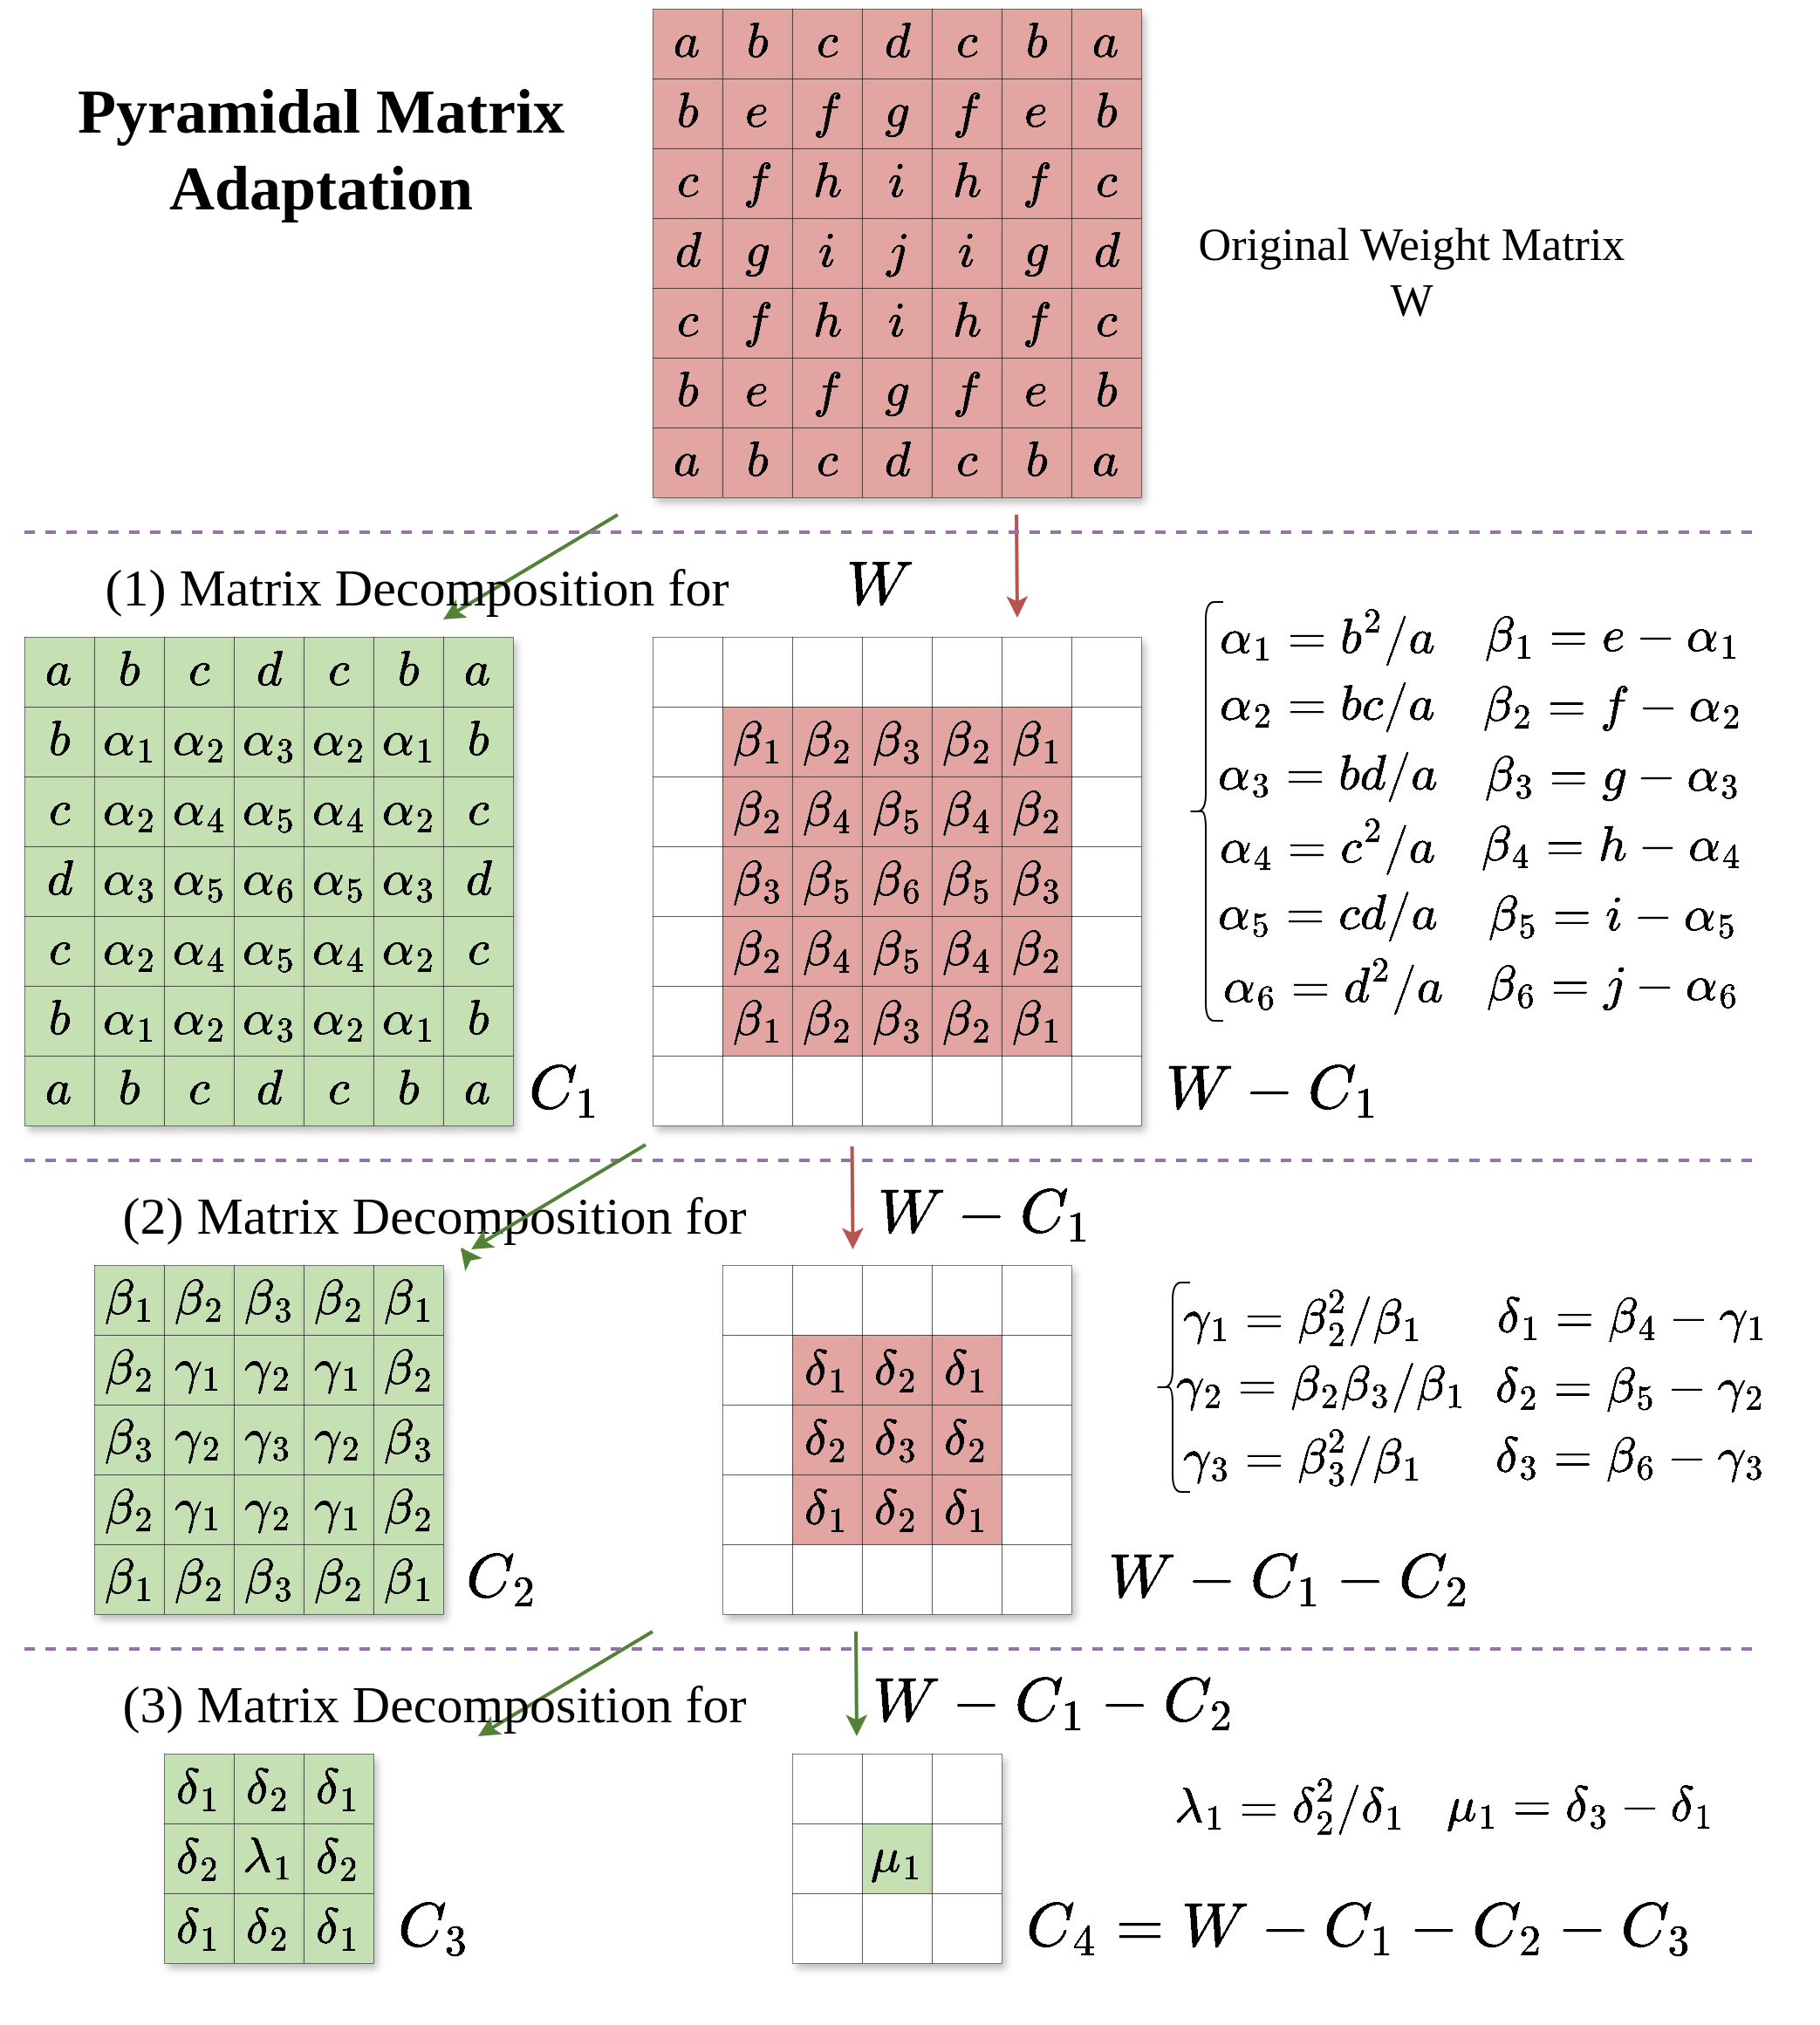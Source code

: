 <mxfile version="24.5.5" type="github">
  <diagram name="第 1 页" id="HLljxCPqEWGQqMkpMw__">
    <mxGraphModel dx="1799" dy="1010" grid="1" gridSize="10" guides="1" tooltips="1" connect="1" arrows="1" fold="1" page="1" pageScale="1" pageWidth="827" pageHeight="1169" math="1" shadow="0">
      <root>
        <mxCell id="0" />
        <mxCell id="1" parent="0" />
        <mxCell id="ZNtie60JKz6TvNQizuoV-1" value="&lt;font style=&quot;font-size: 24px;&quot;&gt;$$a$$&lt;/font&gt;" style="rounded=0;whiteSpace=wrap;html=1;strokeWidth=0.25;shadow=1;fillColor=#e3a5a1;fontSize=24;strokeColor=default;" vertex="1" parent="1">
          <mxGeometry x="520" y="40" width="40" height="40" as="geometry" />
        </mxCell>
        <mxCell id="ZNtie60JKz6TvNQizuoV-2" value="&lt;span style=&quot;font-size: 24px;&quot;&gt;$$b$$&lt;/span&gt;" style="rounded=0;whiteSpace=wrap;html=1;strokeWidth=0.25;shadow=1;fillColor=#e3a5a1;fontSize=24;strokeColor=default;" vertex="1" parent="1">
          <mxGeometry x="560" y="40" width="40" height="40" as="geometry" />
        </mxCell>
        <mxCell id="ZNtie60JKz6TvNQizuoV-3" value="&lt;span style=&quot;font-size: 24px;&quot;&gt;$$c$$&lt;/span&gt;" style="rounded=0;whiteSpace=wrap;html=1;strokeWidth=0.25;shadow=1;fillColor=#e3a5a1;fontSize=24;strokeColor=default;" vertex="1" parent="1">
          <mxGeometry x="600" y="40" width="40" height="40" as="geometry" />
        </mxCell>
        <mxCell id="ZNtie60JKz6TvNQizuoV-4" value="&lt;span style=&quot;font-size: 24px;&quot;&gt;$$d$$&lt;/span&gt;" style="rounded=0;whiteSpace=wrap;html=1;strokeWidth=0.25;shadow=1;fillColor=#e3a5a1;fontSize=24;strokeColor=default;" vertex="1" parent="1">
          <mxGeometry x="640" y="40" width="40" height="40" as="geometry" />
        </mxCell>
        <mxCell id="ZNtie60JKz6TvNQizuoV-5" value="&lt;span style=&quot;font-size: 24px;&quot;&gt;$$c$$&lt;/span&gt;" style="rounded=0;whiteSpace=wrap;html=1;strokeWidth=0.25;shadow=1;fillColor=#e3a5a1;fontSize=24;strokeColor=default;" vertex="1" parent="1">
          <mxGeometry x="680" y="40" width="40" height="40" as="geometry" />
        </mxCell>
        <mxCell id="ZNtie60JKz6TvNQizuoV-6" value="&lt;span style=&quot;font-size: 24px;&quot;&gt;$$b$$&lt;/span&gt;" style="rounded=0;whiteSpace=wrap;html=1;strokeWidth=0.25;shadow=1;fillColor=#e3a5a1;fontSize=24;strokeColor=default;" vertex="1" parent="1">
          <mxGeometry x="720" y="40" width="40" height="40" as="geometry" />
        </mxCell>
        <mxCell id="ZNtie60JKz6TvNQizuoV-7" value="&lt;font style=&quot;font-size: 24px;&quot;&gt;$$a$$&lt;/font&gt;" style="rounded=0;whiteSpace=wrap;html=1;strokeWidth=0.25;shadow=1;fillColor=#e3a5a1;fontSize=24;strokeColor=default;" vertex="1" parent="1">
          <mxGeometry x="760" y="40" width="40" height="40" as="geometry" />
        </mxCell>
        <mxCell id="ZNtie60JKz6TvNQizuoV-11" value="&lt;span style=&quot;font-size: 24px;&quot;&gt;$$b$$&lt;/span&gt;" style="rounded=0;whiteSpace=wrap;html=1;strokeWidth=0.25;shadow=1;fillColor=#e3a5a1;fontSize=24;strokeColor=default;" vertex="1" parent="1">
          <mxGeometry x="520" y="80" width="40" height="40" as="geometry" />
        </mxCell>
        <mxCell id="ZNtie60JKz6TvNQizuoV-8" value="&lt;span style=&quot;font-size: 24px;&quot;&gt;$$e$$&lt;/span&gt;" style="rounded=0;whiteSpace=wrap;html=1;strokeWidth=0.25;shadow=1;fillColor=#e3a5a1;fontSize=24;strokeColor=default;" vertex="1" parent="1">
          <mxGeometry x="560" y="80" width="40" height="40" as="geometry" />
        </mxCell>
        <mxCell id="ZNtie60JKz6TvNQizuoV-9" value="&lt;span style=&quot;font-size: 24px;&quot;&gt;$$f$$&lt;/span&gt;" style="rounded=0;whiteSpace=wrap;html=1;strokeWidth=0.25;shadow=1;fillColor=#e3a5a1;fontSize=24;strokeColor=default;" vertex="1" parent="1">
          <mxGeometry x="600" y="80" width="40" height="40" as="geometry" />
        </mxCell>
        <mxCell id="ZNtie60JKz6TvNQizuoV-12" value="&lt;span style=&quot;font-size: 24px;&quot;&gt;$$g$$&lt;/span&gt;" style="rounded=0;whiteSpace=wrap;html=1;strokeWidth=0.25;shadow=1;fillColor=#e3a5a1;fontSize=24;strokeColor=default;" vertex="1" parent="1">
          <mxGeometry x="640" y="80" width="40" height="40" as="geometry" />
        </mxCell>
        <mxCell id="ZNtie60JKz6TvNQizuoV-13" value="$$f$$" style="rounded=0;whiteSpace=wrap;html=1;strokeWidth=0.25;shadow=1;fillColor=#e3a5a1;fontSize=24;strokeColor=default;" vertex="1" parent="1">
          <mxGeometry x="680" y="80" width="40" height="40" as="geometry" />
        </mxCell>
        <mxCell id="ZNtie60JKz6TvNQizuoV-14" value="$$e$$" style="rounded=0;whiteSpace=wrap;html=1;strokeWidth=0.25;shadow=1;fillColor=#e3a5a1;fontSize=24;strokeColor=default;" vertex="1" parent="1">
          <mxGeometry x="720" y="80" width="40" height="40" as="geometry" />
        </mxCell>
        <mxCell id="ZNtie60JKz6TvNQizuoV-15" value="&lt;span style=&quot;font-size: 24px;&quot;&gt;$$b$$&lt;/span&gt;" style="rounded=0;whiteSpace=wrap;html=1;strokeWidth=0.25;shadow=1;fillColor=#e3a5a1;fontSize=24;strokeColor=default;" vertex="1" parent="1">
          <mxGeometry x="760" y="80" width="40" height="40" as="geometry" />
        </mxCell>
        <mxCell id="ZNtie60JKz6TvNQizuoV-16" value="&lt;span style=&quot;font-size: 24px;&quot;&gt;$$c$$&lt;/span&gt;" style="rounded=0;whiteSpace=wrap;html=1;strokeWidth=0.25;shadow=1;fillColor=#e3a5a1;fontSize=24;strokeColor=default;" vertex="1" parent="1">
          <mxGeometry x="520" y="120" width="40" height="40" as="geometry" />
        </mxCell>
        <mxCell id="ZNtie60JKz6TvNQizuoV-17" value="$$f$$" style="rounded=0;whiteSpace=wrap;html=1;strokeWidth=0.25;shadow=1;fillColor=#e3a5a1;fontSize=24;strokeColor=default;" vertex="1" parent="1">
          <mxGeometry x="560" y="120" width="40" height="40" as="geometry" />
        </mxCell>
        <mxCell id="ZNtie60JKz6TvNQizuoV-18" value="&lt;span style=&quot;font-size: 24px;&quot;&gt;$$h$$&lt;/span&gt;" style="rounded=0;whiteSpace=wrap;html=1;strokeWidth=0.25;shadow=1;fillColor=#e3a5a1;fontSize=24;strokeColor=default;" vertex="1" parent="1">
          <mxGeometry x="600" y="120" width="40" height="40" as="geometry" />
        </mxCell>
        <mxCell id="ZNtie60JKz6TvNQizuoV-19" value="&lt;span style=&quot;font-size: 24px;&quot;&gt;$$i$$&lt;/span&gt;" style="rounded=0;whiteSpace=wrap;html=1;strokeWidth=0.25;shadow=1;fillColor=#e3a5a1;fontSize=24;strokeColor=default;" vertex="1" parent="1">
          <mxGeometry x="640" y="120" width="40" height="40" as="geometry" />
        </mxCell>
        <mxCell id="ZNtie60JKz6TvNQizuoV-20" value="$$h$$" style="rounded=0;whiteSpace=wrap;html=1;strokeWidth=0.25;shadow=1;fillColor=#e3a5a1;fontSize=24;strokeColor=default;" vertex="1" parent="1">
          <mxGeometry x="680" y="120" width="40" height="40" as="geometry" />
        </mxCell>
        <mxCell id="ZNtie60JKz6TvNQizuoV-21" value="$$f$$" style="rounded=0;whiteSpace=wrap;html=1;strokeWidth=0.25;shadow=1;fillColor=#e3a5a1;fontSize=24;strokeColor=default;" vertex="1" parent="1">
          <mxGeometry x="720" y="120" width="40" height="40" as="geometry" />
        </mxCell>
        <mxCell id="ZNtie60JKz6TvNQizuoV-22" value="&lt;span style=&quot;font-size: 24px;&quot;&gt;$$c$$&lt;/span&gt;" style="rounded=0;whiteSpace=wrap;html=1;strokeWidth=0.25;shadow=1;fillColor=#e3a5a1;fontSize=24;strokeColor=default;" vertex="1" parent="1">
          <mxGeometry x="760" y="120" width="40" height="40" as="geometry" />
        </mxCell>
        <mxCell id="ZNtie60JKz6TvNQizuoV-24" value="&lt;span style=&quot;font-size: 24px;&quot;&gt;$$d$$&lt;/span&gt;" style="rounded=0;whiteSpace=wrap;html=1;strokeWidth=0.25;shadow=1;fillColor=#e3a5a1;fontSize=24;strokeColor=default;" vertex="1" parent="1">
          <mxGeometry x="520" y="160" width="40" height="40" as="geometry" />
        </mxCell>
        <mxCell id="ZNtie60JKz6TvNQizuoV-25" value="$$g$$" style="rounded=0;whiteSpace=wrap;html=1;strokeWidth=0.25;shadow=1;fillColor=#e3a5a1;fontSize=24;strokeColor=default;" vertex="1" parent="1">
          <mxGeometry x="560" y="160" width="40" height="40" as="geometry" />
        </mxCell>
        <mxCell id="ZNtie60JKz6TvNQizuoV-26" value="$$i$$" style="rounded=0;whiteSpace=wrap;html=1;strokeWidth=0.25;shadow=1;fillColor=#e3a5a1;fontSize=24;strokeColor=default;" vertex="1" parent="1">
          <mxGeometry x="600" y="160" width="40" height="40" as="geometry" />
        </mxCell>
        <mxCell id="ZNtie60JKz6TvNQizuoV-27" value="&lt;span style=&quot;font-size: 24px;&quot;&gt;$$j$$&lt;/span&gt;" style="rounded=0;whiteSpace=wrap;html=1;strokeWidth=0.25;shadow=1;fillColor=#e3a5a1;fontSize=24;strokeColor=default;" vertex="1" parent="1">
          <mxGeometry x="640" y="160" width="40" height="40" as="geometry" />
        </mxCell>
        <mxCell id="ZNtie60JKz6TvNQizuoV-28" value="$$i$$" style="rounded=0;whiteSpace=wrap;html=1;strokeWidth=0.25;shadow=1;fillColor=#e3a5a1;fontSize=24;strokeColor=default;" vertex="1" parent="1">
          <mxGeometry x="680" y="160" width="40" height="40" as="geometry" />
        </mxCell>
        <mxCell id="ZNtie60JKz6TvNQizuoV-29" value="$$g$$" style="rounded=0;whiteSpace=wrap;html=1;strokeWidth=0.25;shadow=1;fillColor=#e3a5a1;fontSize=24;strokeColor=default;" vertex="1" parent="1">
          <mxGeometry x="720" y="160" width="40" height="40" as="geometry" />
        </mxCell>
        <mxCell id="ZNtie60JKz6TvNQizuoV-30" value="&lt;span style=&quot;font-size: 24px;&quot;&gt;$$d$$&lt;/span&gt;" style="rounded=0;whiteSpace=wrap;html=1;strokeWidth=0.25;shadow=1;fillColor=#e3a5a1;fontSize=24;strokeColor=default;" vertex="1" parent="1">
          <mxGeometry x="760" y="160" width="40" height="40" as="geometry" />
        </mxCell>
        <mxCell id="ZNtie60JKz6TvNQizuoV-31" value="&lt;span style=&quot;font-size: 24px;&quot;&gt;$$c$$&lt;/span&gt;" style="rounded=0;whiteSpace=wrap;html=1;strokeWidth=0.25;shadow=1;fillColor=#e3a5a1;fontSize=24;strokeColor=default;" vertex="1" parent="1">
          <mxGeometry x="520" y="200" width="40" height="40" as="geometry" />
        </mxCell>
        <mxCell id="ZNtie60JKz6TvNQizuoV-32" value="$$f$$" style="rounded=0;whiteSpace=wrap;html=1;strokeWidth=0.25;shadow=1;fillColor=#e3a5a1;fontSize=24;strokeColor=default;" vertex="1" parent="1">
          <mxGeometry x="560" y="200" width="40" height="40" as="geometry" />
        </mxCell>
        <mxCell id="ZNtie60JKz6TvNQizuoV-33" value="$$h$$" style="rounded=0;whiteSpace=wrap;html=1;strokeWidth=0.25;shadow=1;fillColor=#e3a5a1;fontSize=24;strokeColor=default;" vertex="1" parent="1">
          <mxGeometry x="600" y="200" width="40" height="40" as="geometry" />
        </mxCell>
        <mxCell id="ZNtie60JKz6TvNQizuoV-34" value="$$i$$" style="rounded=0;whiteSpace=wrap;html=1;strokeWidth=0.25;shadow=1;fillColor=#e3a5a1;fontSize=24;strokeColor=default;" vertex="1" parent="1">
          <mxGeometry x="640" y="200" width="40" height="40" as="geometry" />
        </mxCell>
        <mxCell id="ZNtie60JKz6TvNQizuoV-35" value="$$h$$" style="rounded=0;whiteSpace=wrap;html=1;strokeWidth=0.25;shadow=1;fillColor=#e3a5a1;fontSize=24;strokeColor=default;" vertex="1" parent="1">
          <mxGeometry x="680" y="200" width="40" height="40" as="geometry" />
        </mxCell>
        <mxCell id="ZNtie60JKz6TvNQizuoV-36" value="$$f$$" style="rounded=0;whiteSpace=wrap;html=1;strokeWidth=0.25;shadow=1;fillColor=#e3a5a1;fontSize=24;strokeColor=default;" vertex="1" parent="1">
          <mxGeometry x="720" y="200" width="40" height="40" as="geometry" />
        </mxCell>
        <mxCell id="ZNtie60JKz6TvNQizuoV-37" value="&lt;span style=&quot;font-size: 24px;&quot;&gt;$$c$$&lt;/span&gt;" style="rounded=0;whiteSpace=wrap;html=1;strokeWidth=0.25;shadow=1;fillColor=#e3a5a1;fontSize=24;strokeColor=default;" vertex="1" parent="1">
          <mxGeometry x="760" y="200" width="40" height="40" as="geometry" />
        </mxCell>
        <mxCell id="ZNtie60JKz6TvNQizuoV-38" value="&lt;span style=&quot;font-size: 24px;&quot;&gt;$$b$$&lt;/span&gt;" style="rounded=0;whiteSpace=wrap;html=1;strokeWidth=0.25;shadow=1;fillColor=#e3a5a1;fontSize=24;strokeColor=default;" vertex="1" parent="1">
          <mxGeometry x="520" y="240" width="40" height="40" as="geometry" />
        </mxCell>
        <mxCell id="ZNtie60JKz6TvNQizuoV-39" value="$$e$$" style="rounded=0;whiteSpace=wrap;html=1;strokeWidth=0.25;shadow=1;fillColor=#e3a5a1;fontSize=24;strokeColor=default;" vertex="1" parent="1">
          <mxGeometry x="560" y="240" width="40" height="40" as="geometry" />
        </mxCell>
        <mxCell id="ZNtie60JKz6TvNQizuoV-40" value="$$f$$" style="rounded=0;whiteSpace=wrap;html=1;strokeWidth=0.25;shadow=1;fillColor=#e3a5a1;fontSize=24;strokeColor=default;" vertex="1" parent="1">
          <mxGeometry x="600" y="240" width="40" height="40" as="geometry" />
        </mxCell>
        <mxCell id="ZNtie60JKz6TvNQizuoV-41" value="$$g$$" style="rounded=0;whiteSpace=wrap;html=1;strokeWidth=0.25;shadow=1;fillColor=#e3a5a1;fontSize=24;strokeColor=default;" vertex="1" parent="1">
          <mxGeometry x="640" y="240" width="40" height="40" as="geometry" />
        </mxCell>
        <mxCell id="ZNtie60JKz6TvNQizuoV-42" value="$$f$$" style="rounded=0;whiteSpace=wrap;html=1;strokeWidth=0.25;shadow=1;fillColor=#e3a5a1;fontSize=24;strokeColor=default;" vertex="1" parent="1">
          <mxGeometry x="680" y="240" width="40" height="40" as="geometry" />
        </mxCell>
        <mxCell id="ZNtie60JKz6TvNQizuoV-43" value="$$e$$" style="rounded=0;whiteSpace=wrap;html=1;strokeWidth=0.25;shadow=1;fillColor=#e3a5a1;fontSize=24;strokeColor=default;" vertex="1" parent="1">
          <mxGeometry x="720" y="240" width="40" height="40" as="geometry" />
        </mxCell>
        <mxCell id="ZNtie60JKz6TvNQizuoV-44" value="&lt;span style=&quot;font-size: 24px;&quot;&gt;$$b$$&lt;/span&gt;" style="rounded=0;whiteSpace=wrap;html=1;strokeWidth=0.25;shadow=1;fillColor=#e3a5a1;fontSize=24;strokeColor=default;" vertex="1" parent="1">
          <mxGeometry x="760" y="240" width="40" height="40" as="geometry" />
        </mxCell>
        <mxCell id="ZNtie60JKz6TvNQizuoV-45" value="&lt;font style=&quot;font-size: 24px;&quot;&gt;$$a$$&lt;/font&gt;" style="rounded=0;whiteSpace=wrap;html=1;strokeWidth=0.25;shadow=1;fillColor=#e3a5a1;fontSize=24;strokeColor=default;" vertex="1" parent="1">
          <mxGeometry x="520" y="280" width="40" height="40" as="geometry" />
        </mxCell>
        <mxCell id="ZNtie60JKz6TvNQizuoV-46" value="&lt;span style=&quot;font-size: 24px;&quot;&gt;$$b$$&lt;/span&gt;" style="rounded=0;whiteSpace=wrap;html=1;strokeWidth=0.25;shadow=1;fillColor=#e3a5a1;fontSize=24;strokeColor=default;" vertex="1" parent="1">
          <mxGeometry x="560" y="280" width="40" height="40" as="geometry" />
        </mxCell>
        <mxCell id="ZNtie60JKz6TvNQizuoV-47" value="&lt;span style=&quot;font-size: 24px;&quot;&gt;$$c$$&lt;/span&gt;" style="rounded=0;whiteSpace=wrap;html=1;strokeWidth=0.25;shadow=1;fillColor=#e3a5a1;fontSize=24;strokeColor=default;" vertex="1" parent="1">
          <mxGeometry x="600" y="280" width="40" height="40" as="geometry" />
        </mxCell>
        <mxCell id="ZNtie60JKz6TvNQizuoV-48" value="&lt;span style=&quot;font-size: 24px;&quot;&gt;$$d$$&lt;/span&gt;" style="rounded=0;whiteSpace=wrap;html=1;strokeWidth=0.25;shadow=1;fillColor=#e3a5a1;fontSize=24;strokeColor=default;" vertex="1" parent="1">
          <mxGeometry x="640" y="280" width="40" height="40" as="geometry" />
        </mxCell>
        <mxCell id="ZNtie60JKz6TvNQizuoV-49" value="&lt;span style=&quot;font-size: 24px;&quot;&gt;$$c$$&lt;/span&gt;" style="rounded=0;whiteSpace=wrap;html=1;strokeWidth=0.25;shadow=1;fillColor=#e3a5a1;fontSize=24;strokeColor=default;" vertex="1" parent="1">
          <mxGeometry x="680" y="280" width="40" height="40" as="geometry" />
        </mxCell>
        <mxCell id="ZNtie60JKz6TvNQizuoV-50" value="&lt;span style=&quot;font-size: 24px;&quot;&gt;$$b$$&lt;/span&gt;" style="rounded=0;whiteSpace=wrap;html=1;strokeWidth=0.25;shadow=1;fillColor=#e3a5a1;fontSize=24;strokeColor=default;" vertex="1" parent="1">
          <mxGeometry x="720" y="280" width="40" height="40" as="geometry" />
        </mxCell>
        <mxCell id="ZNtie60JKz6TvNQizuoV-51" value="&lt;font style=&quot;font-size: 24px;&quot;&gt;$$a$$&lt;/font&gt;" style="rounded=0;whiteSpace=wrap;html=1;strokeWidth=0.25;shadow=1;fillColor=#e3a5a1;fontSize=24;strokeColor=default;" vertex="1" parent="1">
          <mxGeometry x="760" y="280" width="40" height="40" as="geometry" />
        </mxCell>
        <mxCell id="ZNtie60JKz6TvNQizuoV-103" value="&lt;font style=&quot;font-size: 24px;&quot;&gt;$$a$$&lt;/font&gt;" style="rounded=0;whiteSpace=wrap;html=1;strokeWidth=0.25;shadow=1;fillColor=#C5E0B3;fontSize=24;strokeColor=default;" vertex="1" parent="1">
          <mxGeometry x="160" y="400" width="40" height="40" as="geometry" />
        </mxCell>
        <mxCell id="ZNtie60JKz6TvNQizuoV-104" value="&lt;span style=&quot;font-size: 24px;&quot;&gt;$$b$$&lt;/span&gt;" style="rounded=0;whiteSpace=wrap;html=1;strokeWidth=0.25;shadow=1;fillColor=#C5E0B3;fontSize=24;strokeColor=default;" vertex="1" parent="1">
          <mxGeometry x="200" y="400" width="40" height="40" as="geometry" />
        </mxCell>
        <mxCell id="ZNtie60JKz6TvNQizuoV-105" value="&lt;span style=&quot;font-size: 24px;&quot;&gt;$$c$$&lt;/span&gt;" style="rounded=0;whiteSpace=wrap;html=1;strokeWidth=0.25;shadow=1;fillColor=#C5E0B3;fontSize=24;strokeColor=default;" vertex="1" parent="1">
          <mxGeometry x="240" y="400" width="40" height="40" as="geometry" />
        </mxCell>
        <mxCell id="ZNtie60JKz6TvNQizuoV-106" value="&lt;span style=&quot;font-size: 24px;&quot;&gt;$$d$$&lt;/span&gt;" style="rounded=0;whiteSpace=wrap;html=1;strokeWidth=0.25;shadow=1;fillColor=#C5E0B3;fontSize=24;strokeColor=default;" vertex="1" parent="1">
          <mxGeometry x="280" y="400" width="40" height="40" as="geometry" />
        </mxCell>
        <mxCell id="ZNtie60JKz6TvNQizuoV-107" value="&lt;span style=&quot;font-size: 24px;&quot;&gt;$$c$$&lt;/span&gt;" style="rounded=0;whiteSpace=wrap;html=1;strokeWidth=0.25;shadow=1;fillColor=#C5E0B3;fontSize=24;strokeColor=default;" vertex="1" parent="1">
          <mxGeometry x="320" y="400" width="40" height="40" as="geometry" />
        </mxCell>
        <mxCell id="ZNtie60JKz6TvNQizuoV-108" value="&lt;span style=&quot;font-size: 24px;&quot;&gt;$$b$$&lt;/span&gt;" style="rounded=0;whiteSpace=wrap;html=1;strokeWidth=0.25;shadow=1;fillColor=#C5E0B3;fontSize=24;strokeColor=default;" vertex="1" parent="1">
          <mxGeometry x="360" y="400" width="40" height="40" as="geometry" />
        </mxCell>
        <mxCell id="ZNtie60JKz6TvNQizuoV-109" value="&lt;font style=&quot;font-size: 24px;&quot;&gt;$$a$$&lt;/font&gt;" style="rounded=0;whiteSpace=wrap;html=1;strokeWidth=0.25;shadow=1;fillColor=#C5E0B3;fontSize=24;strokeColor=default;" vertex="1" parent="1">
          <mxGeometry x="400" y="400" width="40" height="40" as="geometry" />
        </mxCell>
        <mxCell id="ZNtie60JKz6TvNQizuoV-110" value="&lt;span style=&quot;font-size: 24px;&quot;&gt;$$b$$&lt;/span&gt;" style="rounded=0;whiteSpace=wrap;html=1;strokeWidth=0.25;shadow=1;fillColor=#C5E0B3;fontSize=24;strokeColor=default;" vertex="1" parent="1">
          <mxGeometry x="160" y="440" width="40" height="40" as="geometry" />
        </mxCell>
        <mxCell id="ZNtie60JKz6TvNQizuoV-111" value="&lt;span style=&quot;font-size: 24px;&quot;&gt;$$\alpha_1$$&lt;/span&gt;" style="rounded=0;whiteSpace=wrap;html=1;strokeWidth=0.25;shadow=1;fillColor=#C5E0B3;fontSize=24;strokeColor=default;" vertex="1" parent="1">
          <mxGeometry x="200" y="440" width="40" height="40" as="geometry" />
        </mxCell>
        <mxCell id="ZNtie60JKz6TvNQizuoV-112" value="$$\alpha_2$$" style="rounded=0;whiteSpace=wrap;html=1;strokeWidth=0.25;shadow=1;fillColor=#C5E0B3;fontSize=24;strokeColor=default;" vertex="1" parent="1">
          <mxGeometry x="240" y="440" width="40" height="40" as="geometry" />
        </mxCell>
        <mxCell id="ZNtie60JKz6TvNQizuoV-113" value="$$\alpha_3$$" style="rounded=0;whiteSpace=wrap;html=1;strokeWidth=0.25;shadow=1;fillColor=#C5E0B3;fontSize=24;strokeColor=default;" vertex="1" parent="1">
          <mxGeometry x="280" y="440" width="40" height="40" as="geometry" />
        </mxCell>
        <mxCell id="ZNtie60JKz6TvNQizuoV-114" value="$$\alpha_2$$" style="rounded=0;whiteSpace=wrap;html=1;strokeWidth=0.25;shadow=1;fillColor=#C5E0B3;fontSize=24;strokeColor=default;" vertex="1" parent="1">
          <mxGeometry x="320" y="440" width="40" height="40" as="geometry" />
        </mxCell>
        <mxCell id="ZNtie60JKz6TvNQizuoV-115" value="$$\alpha_1$$" style="rounded=0;whiteSpace=wrap;html=1;strokeWidth=0.25;shadow=1;fillColor=#C5E0B3;fontSize=24;strokeColor=default;" vertex="1" parent="1">
          <mxGeometry x="360" y="440" width="40" height="40" as="geometry" />
        </mxCell>
        <mxCell id="ZNtie60JKz6TvNQizuoV-116" value="&lt;span style=&quot;font-size: 24px;&quot;&gt;$$b$$&lt;/span&gt;" style="rounded=0;whiteSpace=wrap;html=1;strokeWidth=0.25;shadow=1;fillColor=#C5E0B3;fontSize=24;strokeColor=default;" vertex="1" parent="1">
          <mxGeometry x="400" y="440" width="40" height="40" as="geometry" />
        </mxCell>
        <mxCell id="ZNtie60JKz6TvNQizuoV-117" value="&lt;span style=&quot;font-size: 24px;&quot;&gt;$$c$$&lt;/span&gt;" style="rounded=0;whiteSpace=wrap;html=1;strokeWidth=0.25;shadow=1;fillColor=#C5E0B3;fontSize=24;strokeColor=default;" vertex="1" parent="1">
          <mxGeometry x="160" y="480" width="40" height="40" as="geometry" />
        </mxCell>
        <mxCell id="ZNtie60JKz6TvNQizuoV-118" value="$$\alpha_2$$" style="rounded=0;whiteSpace=wrap;html=1;strokeWidth=0.25;shadow=1;fillColor=#C5E0B3;fontSize=24;strokeColor=default;" vertex="1" parent="1">
          <mxGeometry x="200" y="480" width="40" height="40" as="geometry" />
        </mxCell>
        <mxCell id="ZNtie60JKz6TvNQizuoV-119" value="$$\alpha_4$$" style="rounded=0;whiteSpace=wrap;html=1;strokeWidth=0.25;shadow=1;fillColor=#C5E0B3;fontSize=24;strokeColor=default;" vertex="1" parent="1">
          <mxGeometry x="240" y="480" width="40" height="40" as="geometry" />
        </mxCell>
        <mxCell id="ZNtie60JKz6TvNQizuoV-120" value="$$\alpha_5$$" style="rounded=0;whiteSpace=wrap;html=1;strokeWidth=0.25;shadow=1;fillColor=#C5E0B3;fontSize=24;strokeColor=default;" vertex="1" parent="1">
          <mxGeometry x="280" y="480" width="40" height="40" as="geometry" />
        </mxCell>
        <mxCell id="ZNtie60JKz6TvNQizuoV-121" value="$$\alpha_4$$" style="rounded=0;whiteSpace=wrap;html=1;strokeWidth=0.25;shadow=1;fillColor=#C5E0B3;fontSize=24;strokeColor=default;" vertex="1" parent="1">
          <mxGeometry x="320" y="480" width="40" height="40" as="geometry" />
        </mxCell>
        <mxCell id="ZNtie60JKz6TvNQizuoV-122" value="$$\alpha_2$$" style="rounded=0;whiteSpace=wrap;html=1;strokeWidth=0.25;shadow=1;fillColor=#C5E0B3;fontSize=24;strokeColor=default;" vertex="1" parent="1">
          <mxGeometry x="360" y="480" width="40" height="40" as="geometry" />
        </mxCell>
        <mxCell id="ZNtie60JKz6TvNQizuoV-123" value="&lt;span style=&quot;font-size: 24px;&quot;&gt;$$c$$&lt;/span&gt;" style="rounded=0;whiteSpace=wrap;html=1;strokeWidth=0.25;shadow=1;fillColor=#C5E0B3;fontSize=24;strokeColor=default;" vertex="1" parent="1">
          <mxGeometry x="400" y="480" width="40" height="40" as="geometry" />
        </mxCell>
        <mxCell id="ZNtie60JKz6TvNQizuoV-124" value="&lt;span style=&quot;font-size: 24px;&quot;&gt;$$d$$&lt;/span&gt;" style="rounded=0;whiteSpace=wrap;html=1;strokeWidth=0.25;shadow=1;fillColor=#C5E0B3;fontSize=24;strokeColor=default;" vertex="1" parent="1">
          <mxGeometry x="160" y="520" width="40" height="40" as="geometry" />
        </mxCell>
        <mxCell id="ZNtie60JKz6TvNQizuoV-125" value="$$\alpha_3$$" style="rounded=0;whiteSpace=wrap;html=1;strokeWidth=0.25;shadow=1;fillColor=#C5E0B3;fontSize=24;strokeColor=default;" vertex="1" parent="1">
          <mxGeometry x="200" y="520" width="40" height="40" as="geometry" />
        </mxCell>
        <mxCell id="ZNtie60JKz6TvNQizuoV-126" value="$$\alpha_5$$" style="rounded=0;whiteSpace=wrap;html=1;strokeWidth=0.25;shadow=1;fillColor=#C5E0B3;fontSize=24;strokeColor=default;" vertex="1" parent="1">
          <mxGeometry x="240" y="520" width="40" height="40" as="geometry" />
        </mxCell>
        <mxCell id="ZNtie60JKz6TvNQizuoV-127" value="$$\alpha_6$$" style="rounded=0;whiteSpace=wrap;html=1;strokeWidth=0.25;shadow=1;fillColor=#C5E0B3;fontSize=24;strokeColor=default;" vertex="1" parent="1">
          <mxGeometry x="280" y="520" width="40" height="40" as="geometry" />
        </mxCell>
        <mxCell id="ZNtie60JKz6TvNQizuoV-128" value="$$\alpha_5$$" style="rounded=0;whiteSpace=wrap;html=1;strokeWidth=0.25;shadow=1;fillColor=#C5E0B3;fontSize=24;strokeColor=default;" vertex="1" parent="1">
          <mxGeometry x="320" y="520" width="40" height="40" as="geometry" />
        </mxCell>
        <mxCell id="ZNtie60JKz6TvNQizuoV-129" value="$$\alpha_3$$" style="rounded=0;whiteSpace=wrap;html=1;strokeWidth=0.25;shadow=1;fillColor=#C5E0B3;fontSize=24;strokeColor=default;" vertex="1" parent="1">
          <mxGeometry x="360" y="520" width="40" height="40" as="geometry" />
        </mxCell>
        <mxCell id="ZNtie60JKz6TvNQizuoV-130" value="&lt;span style=&quot;font-size: 24px;&quot;&gt;$$d$$&lt;/span&gt;" style="rounded=0;whiteSpace=wrap;html=1;strokeWidth=0.25;shadow=1;fillColor=#C5E0B3;fontSize=24;strokeColor=default;" vertex="1" parent="1">
          <mxGeometry x="400" y="520" width="40" height="40" as="geometry" />
        </mxCell>
        <mxCell id="ZNtie60JKz6TvNQizuoV-131" value="&lt;span style=&quot;font-size: 24px;&quot;&gt;$$c$$&lt;/span&gt;" style="rounded=0;whiteSpace=wrap;html=1;strokeWidth=0.25;shadow=1;fillColor=#C5E0B3;fontSize=24;strokeColor=default;" vertex="1" parent="1">
          <mxGeometry x="160" y="560" width="40" height="40" as="geometry" />
        </mxCell>
        <mxCell id="ZNtie60JKz6TvNQizuoV-132" value="$$\alpha_2$$" style="rounded=0;whiteSpace=wrap;html=1;strokeWidth=0.25;shadow=1;fillColor=#C5E0B3;fontSize=24;strokeColor=default;" vertex="1" parent="1">
          <mxGeometry x="200" y="560" width="40" height="40" as="geometry" />
        </mxCell>
        <mxCell id="ZNtie60JKz6TvNQizuoV-133" value="$$\alpha_4$$" style="rounded=0;whiteSpace=wrap;html=1;strokeWidth=0.25;shadow=1;fillColor=#C5E0B3;fontSize=24;strokeColor=default;" vertex="1" parent="1">
          <mxGeometry x="240" y="560" width="40" height="40" as="geometry" />
        </mxCell>
        <mxCell id="ZNtie60JKz6TvNQizuoV-134" value="$$\alpha_5$$" style="rounded=0;whiteSpace=wrap;html=1;strokeWidth=0.25;shadow=1;fillColor=#C5E0B3;fontSize=24;strokeColor=default;" vertex="1" parent="1">
          <mxGeometry x="280" y="560" width="40" height="40" as="geometry" />
        </mxCell>
        <mxCell id="ZNtie60JKz6TvNQizuoV-135" value="$$\alpha_4$$" style="rounded=0;whiteSpace=wrap;html=1;strokeWidth=0.25;shadow=1;fillColor=#C5E0B3;fontSize=24;strokeColor=default;" vertex="1" parent="1">
          <mxGeometry x="320" y="560" width="40" height="40" as="geometry" />
        </mxCell>
        <mxCell id="ZNtie60JKz6TvNQizuoV-136" value="$$\alpha_2$$" style="rounded=0;whiteSpace=wrap;html=1;strokeWidth=0.25;shadow=1;fillColor=#C5E0B3;fontSize=24;strokeColor=default;" vertex="1" parent="1">
          <mxGeometry x="360" y="560" width="40" height="40" as="geometry" />
        </mxCell>
        <mxCell id="ZNtie60JKz6TvNQizuoV-137" value="&lt;span style=&quot;font-size: 24px;&quot;&gt;$$c$$&lt;/span&gt;" style="rounded=0;whiteSpace=wrap;html=1;strokeWidth=0.25;shadow=1;fillColor=#C5E0B3;fontSize=24;strokeColor=default;" vertex="1" parent="1">
          <mxGeometry x="400" y="560" width="40" height="40" as="geometry" />
        </mxCell>
        <mxCell id="ZNtie60JKz6TvNQizuoV-138" value="&lt;span style=&quot;font-size: 24px;&quot;&gt;$$b$$&lt;/span&gt;" style="rounded=0;whiteSpace=wrap;html=1;strokeWidth=0.25;shadow=1;fillColor=#C5E0B3;fontSize=24;strokeColor=default;" vertex="1" parent="1">
          <mxGeometry x="160" y="600" width="40" height="40" as="geometry" />
        </mxCell>
        <mxCell id="ZNtie60JKz6TvNQizuoV-139" value="$$\alpha_1$$" style="rounded=0;whiteSpace=wrap;html=1;strokeWidth=0.25;shadow=1;fillColor=#C5E0B3;fontSize=24;strokeColor=default;" vertex="1" parent="1">
          <mxGeometry x="200" y="600" width="40" height="40" as="geometry" />
        </mxCell>
        <mxCell id="ZNtie60JKz6TvNQizuoV-140" value="$$\alpha_2$$" style="rounded=0;whiteSpace=wrap;html=1;strokeWidth=0.25;shadow=1;fillColor=#C5E0B3;fontSize=24;strokeColor=default;" vertex="1" parent="1">
          <mxGeometry x="240" y="600" width="40" height="40" as="geometry" />
        </mxCell>
        <mxCell id="ZNtie60JKz6TvNQizuoV-141" value="$$\alpha_3$$" style="rounded=0;whiteSpace=wrap;html=1;strokeWidth=0.25;shadow=1;fillColor=#C5E0B3;fontSize=24;strokeColor=default;" vertex="1" parent="1">
          <mxGeometry x="280" y="600" width="40" height="40" as="geometry" />
        </mxCell>
        <mxCell id="ZNtie60JKz6TvNQizuoV-142" value="$$\alpha_2$$" style="rounded=0;whiteSpace=wrap;html=1;strokeWidth=0.25;shadow=1;fillColor=#C5E0B3;fontSize=24;strokeColor=default;" vertex="1" parent="1">
          <mxGeometry x="320" y="600" width="40" height="40" as="geometry" />
        </mxCell>
        <mxCell id="ZNtie60JKz6TvNQizuoV-143" value="$$\alpha_1$$" style="rounded=0;whiteSpace=wrap;html=1;strokeWidth=0.25;shadow=1;fillColor=#C5E0B3;fontSize=24;strokeColor=default;" vertex="1" parent="1">
          <mxGeometry x="360" y="600" width="40" height="40" as="geometry" />
        </mxCell>
        <mxCell id="ZNtie60JKz6TvNQizuoV-144" value="&lt;span style=&quot;font-size: 24px;&quot;&gt;$$b$$&lt;/span&gt;" style="rounded=0;whiteSpace=wrap;html=1;strokeWidth=0.25;shadow=1;fillColor=#C5E0B3;fontSize=24;strokeColor=default;" vertex="1" parent="1">
          <mxGeometry x="400" y="600" width="40" height="40" as="geometry" />
        </mxCell>
        <mxCell id="ZNtie60JKz6TvNQizuoV-145" value="&lt;font style=&quot;font-size: 24px;&quot;&gt;$$a$$&lt;/font&gt;" style="rounded=0;whiteSpace=wrap;html=1;strokeWidth=0.25;shadow=1;fillColor=#C5E0B3;fontSize=24;strokeColor=default;" vertex="1" parent="1">
          <mxGeometry x="160" y="640" width="40" height="40" as="geometry" />
        </mxCell>
        <mxCell id="ZNtie60JKz6TvNQizuoV-146" value="&lt;span style=&quot;font-size: 24px;&quot;&gt;$$b$$&lt;/span&gt;" style="rounded=0;whiteSpace=wrap;html=1;strokeWidth=0.25;shadow=1;fillColor=#C5E0B3;fontSize=24;strokeColor=default;" vertex="1" parent="1">
          <mxGeometry x="200" y="640" width="40" height="40" as="geometry" />
        </mxCell>
        <mxCell id="ZNtie60JKz6TvNQizuoV-147" value="&lt;span style=&quot;font-size: 24px;&quot;&gt;$$c$$&lt;/span&gt;" style="rounded=0;whiteSpace=wrap;html=1;strokeWidth=0.25;shadow=1;fillColor=#C5E0B3;fontSize=24;strokeColor=default;" vertex="1" parent="1">
          <mxGeometry x="240" y="640" width="40" height="40" as="geometry" />
        </mxCell>
        <mxCell id="ZNtie60JKz6TvNQizuoV-148" value="&lt;span style=&quot;font-size: 24px;&quot;&gt;$$d$$&lt;/span&gt;" style="rounded=0;whiteSpace=wrap;html=1;strokeWidth=0.25;shadow=1;fillColor=#C5E0B3;fontSize=24;strokeColor=default;" vertex="1" parent="1">
          <mxGeometry x="280" y="640" width="40" height="40" as="geometry" />
        </mxCell>
        <mxCell id="ZNtie60JKz6TvNQizuoV-149" value="&lt;span style=&quot;font-size: 24px;&quot;&gt;$$c$$&lt;/span&gt;" style="rounded=0;whiteSpace=wrap;html=1;strokeWidth=0.25;shadow=1;fillColor=#C5E0B3;fontSize=24;strokeColor=default;" vertex="1" parent="1">
          <mxGeometry x="320" y="640" width="40" height="40" as="geometry" />
        </mxCell>
        <mxCell id="ZNtie60JKz6TvNQizuoV-150" value="&lt;span style=&quot;font-size: 24px;&quot;&gt;$$b$$&lt;/span&gt;" style="rounded=0;whiteSpace=wrap;html=1;strokeWidth=0.25;shadow=1;fillColor=#C5E0B3;fontSize=24;strokeColor=default;" vertex="1" parent="1">
          <mxGeometry x="360" y="640" width="40" height="40" as="geometry" />
        </mxCell>
        <mxCell id="ZNtie60JKz6TvNQizuoV-151" value="&lt;font style=&quot;font-size: 24px;&quot;&gt;$$a$$&lt;/font&gt;" style="rounded=0;whiteSpace=wrap;html=1;strokeWidth=0.25;shadow=1;fillColor=#C5E0B3;fontSize=24;strokeColor=default;" vertex="1" parent="1">
          <mxGeometry x="400" y="640" width="40" height="40" as="geometry" />
        </mxCell>
        <mxCell id="ZNtie60JKz6TvNQizuoV-152" value="" style="rounded=0;whiteSpace=wrap;html=1;strokeWidth=0.25;shadow=1;fontSize=24;strokeColor=default;" vertex="1" parent="1">
          <mxGeometry x="520" y="400" width="40" height="40" as="geometry" />
        </mxCell>
        <mxCell id="ZNtie60JKz6TvNQizuoV-153" value="" style="rounded=0;whiteSpace=wrap;html=1;strokeWidth=0.25;shadow=1;fontSize=24;strokeColor=default;" vertex="1" parent="1">
          <mxGeometry x="560" y="400" width="40" height="40" as="geometry" />
        </mxCell>
        <mxCell id="ZNtie60JKz6TvNQizuoV-154" value="" style="rounded=0;whiteSpace=wrap;html=1;strokeWidth=0.25;shadow=1;fontSize=24;strokeColor=default;" vertex="1" parent="1">
          <mxGeometry x="600" y="400" width="40" height="40" as="geometry" />
        </mxCell>
        <mxCell id="ZNtie60JKz6TvNQizuoV-155" value="" style="rounded=0;whiteSpace=wrap;html=1;strokeWidth=0.25;shadow=1;fontSize=24;strokeColor=default;" vertex="1" parent="1">
          <mxGeometry x="640" y="400" width="40" height="40" as="geometry" />
        </mxCell>
        <mxCell id="ZNtie60JKz6TvNQizuoV-156" value="" style="rounded=0;whiteSpace=wrap;html=1;strokeWidth=0.25;shadow=1;fontSize=24;strokeColor=default;" vertex="1" parent="1">
          <mxGeometry x="680" y="400" width="40" height="40" as="geometry" />
        </mxCell>
        <mxCell id="ZNtie60JKz6TvNQizuoV-157" value="" style="rounded=0;whiteSpace=wrap;html=1;strokeWidth=0.25;shadow=1;fontSize=24;strokeColor=default;" vertex="1" parent="1">
          <mxGeometry x="720" y="400" width="40" height="40" as="geometry" />
        </mxCell>
        <mxCell id="ZNtie60JKz6TvNQizuoV-158" value="" style="rounded=0;whiteSpace=wrap;html=1;strokeWidth=0.25;shadow=1;fontSize=24;strokeColor=default;" vertex="1" parent="1">
          <mxGeometry x="760" y="400" width="40" height="40" as="geometry" />
        </mxCell>
        <mxCell id="ZNtie60JKz6TvNQizuoV-159" value="" style="rounded=0;whiteSpace=wrap;html=1;strokeWidth=0.25;shadow=1;fontSize=24;strokeColor=default;" vertex="1" parent="1">
          <mxGeometry x="520" y="440" width="40" height="40" as="geometry" />
        </mxCell>
        <mxCell id="ZNtie60JKz6TvNQizuoV-160" value="&lt;span style=&quot;font-size: 24px;&quot;&gt;$$\beta_1$$&lt;/span&gt;" style="rounded=0;whiteSpace=wrap;html=1;strokeWidth=0.25;shadow=1;fillColor=#E3A5A1;fontSize=24;strokeColor=default;" vertex="1" parent="1">
          <mxGeometry x="560" y="440" width="40" height="40" as="geometry" />
        </mxCell>
        <mxCell id="ZNtie60JKz6TvNQizuoV-161" value="$$\beta_2$$" style="rounded=0;whiteSpace=wrap;html=1;strokeWidth=0.25;shadow=1;fillColor=#E3A5A1;fontSize=24;strokeColor=default;" vertex="1" parent="1">
          <mxGeometry x="600" y="440" width="40" height="40" as="geometry" />
        </mxCell>
        <mxCell id="ZNtie60JKz6TvNQizuoV-162" value="$$\beta_3$$" style="rounded=0;whiteSpace=wrap;html=1;strokeWidth=0.25;shadow=1;fillColor=#E3A5A1;fontSize=24;strokeColor=default;" vertex="1" parent="1">
          <mxGeometry x="640" y="440" width="40" height="40" as="geometry" />
        </mxCell>
        <mxCell id="ZNtie60JKz6TvNQizuoV-163" value="$$\beta_2$$" style="rounded=0;whiteSpace=wrap;html=1;strokeWidth=0.25;shadow=1;fillColor=#E3A5A1;fontSize=24;strokeColor=default;" vertex="1" parent="1">
          <mxGeometry x="680" y="440" width="40" height="40" as="geometry" />
        </mxCell>
        <mxCell id="ZNtie60JKz6TvNQizuoV-164" value="$$\beta_1$$" style="rounded=0;whiteSpace=wrap;html=1;strokeWidth=0.25;shadow=1;fillColor=#E3A5A1;fontSize=24;strokeColor=default;" vertex="1" parent="1">
          <mxGeometry x="720" y="440" width="40" height="40" as="geometry" />
        </mxCell>
        <mxCell id="ZNtie60JKz6TvNQizuoV-165" value="" style="rounded=0;whiteSpace=wrap;html=1;strokeWidth=0.25;shadow=1;fontSize=24;strokeColor=default;" vertex="1" parent="1">
          <mxGeometry x="760" y="440" width="40" height="40" as="geometry" />
        </mxCell>
        <mxCell id="ZNtie60JKz6TvNQizuoV-166" value="" style="rounded=0;whiteSpace=wrap;html=1;strokeWidth=0.25;shadow=1;fontSize=24;strokeColor=default;" vertex="1" parent="1">
          <mxGeometry x="520" y="480" width="40" height="40" as="geometry" />
        </mxCell>
        <mxCell id="ZNtie60JKz6TvNQizuoV-167" value="$$\beta_2$$" style="rounded=0;whiteSpace=wrap;html=1;strokeWidth=0.25;shadow=1;fillColor=#E3A5A1;fontSize=24;strokeColor=default;" vertex="1" parent="1">
          <mxGeometry x="560" y="480" width="40" height="40" as="geometry" />
        </mxCell>
        <mxCell id="ZNtie60JKz6TvNQizuoV-168" value="$$\beta_4$$" style="rounded=0;whiteSpace=wrap;html=1;strokeWidth=0.25;shadow=1;fillColor=#E3A5A1;fontSize=24;strokeColor=default;" vertex="1" parent="1">
          <mxGeometry x="600" y="480" width="40" height="40" as="geometry" />
        </mxCell>
        <mxCell id="ZNtie60JKz6TvNQizuoV-169" value="$$\beta_5$$" style="rounded=0;whiteSpace=wrap;html=1;strokeWidth=0.25;shadow=1;fillColor=#E3A5A1;fontSize=24;strokeColor=default;" vertex="1" parent="1">
          <mxGeometry x="640" y="480" width="40" height="40" as="geometry" />
        </mxCell>
        <mxCell id="ZNtie60JKz6TvNQizuoV-170" value="$$\beta_4$$" style="rounded=0;whiteSpace=wrap;html=1;strokeWidth=0.25;shadow=1;fillColor=#E3A5A1;fontSize=24;strokeColor=default;" vertex="1" parent="1">
          <mxGeometry x="680" y="480" width="40" height="40" as="geometry" />
        </mxCell>
        <mxCell id="ZNtie60JKz6TvNQizuoV-171" value="$$\beta_2$$" style="rounded=0;whiteSpace=wrap;html=1;strokeWidth=0.25;shadow=1;fillColor=#E3A5A1;fontSize=24;strokeColor=default;" vertex="1" parent="1">
          <mxGeometry x="720" y="480" width="40" height="40" as="geometry" />
        </mxCell>
        <mxCell id="ZNtie60JKz6TvNQizuoV-172" value="" style="rounded=0;whiteSpace=wrap;html=1;strokeWidth=0.25;shadow=1;fontSize=24;strokeColor=default;" vertex="1" parent="1">
          <mxGeometry x="760" y="480" width="40" height="40" as="geometry" />
        </mxCell>
        <mxCell id="ZNtie60JKz6TvNQizuoV-173" value="" style="rounded=0;whiteSpace=wrap;html=1;strokeWidth=0.25;shadow=1;fontSize=24;strokeColor=default;" vertex="1" parent="1">
          <mxGeometry x="520" y="520" width="40" height="40" as="geometry" />
        </mxCell>
        <mxCell id="ZNtie60JKz6TvNQizuoV-174" value="$$\beta_3$$" style="rounded=0;whiteSpace=wrap;html=1;strokeWidth=0.25;shadow=1;fillColor=#E3A5A1;fontSize=24;strokeColor=default;" vertex="1" parent="1">
          <mxGeometry x="560" y="520" width="40" height="40" as="geometry" />
        </mxCell>
        <mxCell id="ZNtie60JKz6TvNQizuoV-175" value="$$\beta_5$$" style="rounded=0;whiteSpace=wrap;html=1;strokeWidth=0.25;shadow=1;fillColor=#E3A5A1;fontSize=24;strokeColor=default;" vertex="1" parent="1">
          <mxGeometry x="600" y="520" width="40" height="40" as="geometry" />
        </mxCell>
        <mxCell id="ZNtie60JKz6TvNQizuoV-176" value="$$\beta_6$$" style="rounded=0;whiteSpace=wrap;html=1;strokeWidth=0.25;shadow=1;fillColor=#E3A5A1;fontSize=24;strokeColor=default;" vertex="1" parent="1">
          <mxGeometry x="640" y="520" width="40" height="40" as="geometry" />
        </mxCell>
        <mxCell id="ZNtie60JKz6TvNQizuoV-177" value="$$\beta_5$$" style="rounded=0;whiteSpace=wrap;html=1;strokeWidth=0.25;shadow=1;fillColor=#E3A5A1;fontSize=24;strokeColor=default;" vertex="1" parent="1">
          <mxGeometry x="680" y="520" width="40" height="40" as="geometry" />
        </mxCell>
        <mxCell id="ZNtie60JKz6TvNQizuoV-178" value="$$\beta_3$$" style="rounded=0;whiteSpace=wrap;html=1;strokeWidth=0.25;shadow=1;fillColor=#E3A5A1;fontSize=24;strokeColor=default;" vertex="1" parent="1">
          <mxGeometry x="720" y="520" width="40" height="40" as="geometry" />
        </mxCell>
        <mxCell id="ZNtie60JKz6TvNQizuoV-179" value="" style="rounded=0;whiteSpace=wrap;html=1;strokeWidth=0.25;shadow=1;fontSize=24;strokeColor=default;" vertex="1" parent="1">
          <mxGeometry x="760" y="520" width="40" height="40" as="geometry" />
        </mxCell>
        <mxCell id="ZNtie60JKz6TvNQizuoV-180" value="" style="rounded=0;whiteSpace=wrap;html=1;strokeWidth=0.25;shadow=1;fontSize=24;strokeColor=default;" vertex="1" parent="1">
          <mxGeometry x="520" y="560" width="40" height="40" as="geometry" />
        </mxCell>
        <mxCell id="ZNtie60JKz6TvNQizuoV-181" value="$$\beta_2$$" style="rounded=0;whiteSpace=wrap;html=1;strokeWidth=0.25;shadow=1;fillColor=#E3A5A1;fontSize=24;strokeColor=default;" vertex="1" parent="1">
          <mxGeometry x="560" y="560" width="40" height="40" as="geometry" />
        </mxCell>
        <mxCell id="ZNtie60JKz6TvNQizuoV-182" value="$$\beta_4$$" style="rounded=0;whiteSpace=wrap;html=1;strokeWidth=0.25;shadow=1;fillColor=#E3A5A1;fontSize=24;strokeColor=default;" vertex="1" parent="1">
          <mxGeometry x="600" y="560" width="40" height="40" as="geometry" />
        </mxCell>
        <mxCell id="ZNtie60JKz6TvNQizuoV-183" value="$$\beta_5$$" style="rounded=0;whiteSpace=wrap;html=1;strokeWidth=0.25;shadow=1;fillColor=#E3A5A1;fontSize=24;strokeColor=default;" vertex="1" parent="1">
          <mxGeometry x="640" y="560" width="40" height="40" as="geometry" />
        </mxCell>
        <mxCell id="ZNtie60JKz6TvNQizuoV-184" value="$$\beta_4$$" style="rounded=0;whiteSpace=wrap;html=1;strokeWidth=0.25;shadow=1;fillColor=#E3A5A1;fontSize=24;strokeColor=default;" vertex="1" parent="1">
          <mxGeometry x="680" y="560" width="40" height="40" as="geometry" />
        </mxCell>
        <mxCell id="ZNtie60JKz6TvNQizuoV-185" value="$$\beta_2$$" style="rounded=0;whiteSpace=wrap;html=1;strokeWidth=0.25;shadow=1;fillColor=#E3A5A1;fontSize=24;strokeColor=default;" vertex="1" parent="1">
          <mxGeometry x="720" y="560" width="40" height="40" as="geometry" />
        </mxCell>
        <mxCell id="ZNtie60JKz6TvNQizuoV-186" value="" style="rounded=0;whiteSpace=wrap;html=1;strokeWidth=0.25;shadow=1;fontSize=24;strokeColor=default;" vertex="1" parent="1">
          <mxGeometry x="760" y="560" width="40" height="40" as="geometry" />
        </mxCell>
        <mxCell id="ZNtie60JKz6TvNQizuoV-187" value="" style="rounded=0;whiteSpace=wrap;html=1;strokeWidth=0.25;shadow=1;fontSize=24;strokeColor=default;" vertex="1" parent="1">
          <mxGeometry x="520" y="600" width="40" height="40" as="geometry" />
        </mxCell>
        <mxCell id="ZNtie60JKz6TvNQizuoV-188" value="$$\beta_1$$" style="rounded=0;whiteSpace=wrap;html=1;strokeWidth=0.25;shadow=1;fillColor=#E3A5A1;fontSize=24;strokeColor=default;" vertex="1" parent="1">
          <mxGeometry x="560" y="600" width="40" height="40" as="geometry" />
        </mxCell>
        <mxCell id="ZNtie60JKz6TvNQizuoV-189" value="$$\beta_2$$" style="rounded=0;whiteSpace=wrap;html=1;strokeWidth=0.25;shadow=1;fillColor=#E3A5A1;fontSize=24;strokeColor=default;" vertex="1" parent="1">
          <mxGeometry x="600" y="600" width="40" height="40" as="geometry" />
        </mxCell>
        <mxCell id="ZNtie60JKz6TvNQizuoV-190" value="$$\beta_3$$" style="rounded=0;whiteSpace=wrap;html=1;strokeWidth=0.25;shadow=1;fillColor=#E3A5A1;fontSize=24;strokeColor=default;" vertex="1" parent="1">
          <mxGeometry x="640" y="600" width="40" height="40" as="geometry" />
        </mxCell>
        <mxCell id="ZNtie60JKz6TvNQizuoV-191" value="$$\beta_2$$" style="rounded=0;whiteSpace=wrap;html=1;strokeWidth=0.25;shadow=1;fillColor=#E3A5A1;fontSize=24;strokeColor=default;" vertex="1" parent="1">
          <mxGeometry x="680" y="600" width="40" height="40" as="geometry" />
        </mxCell>
        <mxCell id="ZNtie60JKz6TvNQizuoV-192" value="$$\beta_1$$" style="rounded=0;whiteSpace=wrap;html=1;strokeWidth=0.25;shadow=1;fillColor=#E3A5A1;fontSize=24;strokeColor=default;" vertex="1" parent="1">
          <mxGeometry x="720" y="600" width="40" height="40" as="geometry" />
        </mxCell>
        <mxCell id="ZNtie60JKz6TvNQizuoV-193" value="" style="rounded=0;whiteSpace=wrap;html=1;strokeWidth=0.25;shadow=1;fontSize=24;strokeColor=default;" vertex="1" parent="1">
          <mxGeometry x="760" y="600" width="40" height="40" as="geometry" />
        </mxCell>
        <mxCell id="ZNtie60JKz6TvNQizuoV-194" value="" style="rounded=0;whiteSpace=wrap;html=1;strokeWidth=0.25;shadow=1;fontSize=24;strokeColor=default;" vertex="1" parent="1">
          <mxGeometry x="520" y="640" width="40" height="40" as="geometry" />
        </mxCell>
        <mxCell id="ZNtie60JKz6TvNQizuoV-195" value="" style="rounded=0;whiteSpace=wrap;html=1;strokeWidth=0.25;shadow=1;fontSize=24;strokeColor=default;" vertex="1" parent="1">
          <mxGeometry x="560" y="640" width="40" height="40" as="geometry" />
        </mxCell>
        <mxCell id="ZNtie60JKz6TvNQizuoV-196" value="" style="rounded=0;whiteSpace=wrap;html=1;strokeWidth=0.25;shadow=1;fontSize=24;strokeColor=default;" vertex="1" parent="1">
          <mxGeometry x="600" y="640" width="40" height="40" as="geometry" />
        </mxCell>
        <mxCell id="ZNtie60JKz6TvNQizuoV-197" value="" style="rounded=0;whiteSpace=wrap;html=1;strokeWidth=0.25;shadow=1;fontSize=24;strokeColor=default;" vertex="1" parent="1">
          <mxGeometry x="640" y="640" width="40" height="40" as="geometry" />
        </mxCell>
        <mxCell id="ZNtie60JKz6TvNQizuoV-198" value="" style="rounded=0;whiteSpace=wrap;html=1;strokeWidth=0.25;shadow=1;fontSize=24;strokeColor=default;" vertex="1" parent="1">
          <mxGeometry x="680" y="640" width="40" height="40" as="geometry" />
        </mxCell>
        <mxCell id="ZNtie60JKz6TvNQizuoV-199" value="" style="rounded=0;whiteSpace=wrap;html=1;strokeWidth=0.25;shadow=1;fontSize=24;strokeColor=default;" vertex="1" parent="1">
          <mxGeometry x="720" y="640" width="40" height="40" as="geometry" />
        </mxCell>
        <mxCell id="ZNtie60JKz6TvNQizuoV-200" value="" style="rounded=0;whiteSpace=wrap;html=1;strokeWidth=0.25;shadow=1;fontSize=24;strokeColor=default;" vertex="1" parent="1">
          <mxGeometry x="760" y="640" width="40" height="40" as="geometry" />
        </mxCell>
        <mxCell id="ZNtie60JKz6TvNQizuoV-201" value="&lt;span style=&quot;font-size: 24px;&quot;&gt;$$\beta_1$$&lt;/span&gt;" style="rounded=0;whiteSpace=wrap;html=1;strokeWidth=0.25;shadow=1;fillColor=#C5E0B3;fontSize=24;strokeColor=default;" vertex="1" parent="1">
          <mxGeometry x="200" y="760" width="40" height="40" as="geometry" />
        </mxCell>
        <mxCell id="ZNtie60JKz6TvNQizuoV-202" value="$$\beta_2$$" style="rounded=0;whiteSpace=wrap;html=1;strokeWidth=0.25;shadow=1;fillColor=#C5E0B3;fontSize=24;strokeColor=default;" vertex="1" parent="1">
          <mxGeometry x="240" y="760" width="40" height="40" as="geometry" />
        </mxCell>
        <mxCell id="ZNtie60JKz6TvNQizuoV-203" value="$$\beta_3$$" style="rounded=0;whiteSpace=wrap;html=1;strokeWidth=0.25;shadow=1;fillColor=#C5E0B3;fontSize=24;strokeColor=default;" vertex="1" parent="1">
          <mxGeometry x="280" y="760" width="40" height="40" as="geometry" />
        </mxCell>
        <mxCell id="ZNtie60JKz6TvNQizuoV-204" value="$$\beta_2$$" style="rounded=0;whiteSpace=wrap;html=1;strokeWidth=0.25;shadow=1;fillColor=#C5E0B3;fontSize=24;strokeColor=default;" vertex="1" parent="1">
          <mxGeometry x="320" y="760" width="40" height="40" as="geometry" />
        </mxCell>
        <mxCell id="ZNtie60JKz6TvNQizuoV-205" value="$$\beta_1$$" style="rounded=0;whiteSpace=wrap;html=1;strokeWidth=0.25;shadow=1;fillColor=#C5E0B3;fontSize=24;strokeColor=default;" vertex="1" parent="1">
          <mxGeometry x="360" y="760" width="40" height="40" as="geometry" />
        </mxCell>
        <mxCell id="ZNtie60JKz6TvNQizuoV-207" value="$$\beta_2$$" style="rounded=0;whiteSpace=wrap;html=1;strokeWidth=0.25;shadow=1;fillColor=#C5E0B3;fontSize=24;strokeColor=default;" vertex="1" parent="1">
          <mxGeometry x="200" y="800" width="40" height="40" as="geometry" />
        </mxCell>
        <mxCell id="ZNtie60JKz6TvNQizuoV-208" value="$$\gamma_1$$" style="rounded=0;whiteSpace=wrap;html=1;strokeWidth=0.25;shadow=1;fillColor=#C5E0B3;fontSize=24;strokeColor=default;" vertex="1" parent="1">
          <mxGeometry x="240" y="800" width="40" height="40" as="geometry" />
        </mxCell>
        <mxCell id="ZNtie60JKz6TvNQizuoV-209" value="$$\gamma_2$$" style="rounded=0;whiteSpace=wrap;html=1;strokeWidth=0.25;shadow=1;fillColor=#C5E0B3;fontSize=24;strokeColor=default;" vertex="1" parent="1">
          <mxGeometry x="280" y="800" width="40" height="40" as="geometry" />
        </mxCell>
        <mxCell id="ZNtie60JKz6TvNQizuoV-210" value="$$\gamma_1$$" style="rounded=0;whiteSpace=wrap;html=1;strokeWidth=0.25;shadow=1;fillColor=#C5E0B3;fontSize=24;strokeColor=default;" vertex="1" parent="1">
          <mxGeometry x="320" y="800" width="40" height="40" as="geometry" />
        </mxCell>
        <mxCell id="ZNtie60JKz6TvNQizuoV-211" value="$$\beta_2$$" style="rounded=0;whiteSpace=wrap;html=1;strokeWidth=0.25;shadow=1;fillColor=#C5E0B3;fontSize=24;strokeColor=default;" vertex="1" parent="1">
          <mxGeometry x="360" y="800" width="40" height="40" as="geometry" />
        </mxCell>
        <mxCell id="ZNtie60JKz6TvNQizuoV-213" value="$$\beta_3$$" style="rounded=0;whiteSpace=wrap;html=1;strokeWidth=0.25;shadow=1;fillColor=#C5E0B3;fontSize=24;strokeColor=default;" vertex="1" parent="1">
          <mxGeometry x="200" y="840" width="40" height="40" as="geometry" />
        </mxCell>
        <mxCell id="ZNtie60JKz6TvNQizuoV-214" value="$$\gamma_2$$" style="rounded=0;whiteSpace=wrap;html=1;strokeWidth=0.25;shadow=1;fillColor=#C5E0B3;fontSize=24;strokeColor=default;" vertex="1" parent="1">
          <mxGeometry x="240" y="840" width="40" height="40" as="geometry" />
        </mxCell>
        <mxCell id="ZNtie60JKz6TvNQizuoV-215" value="$$\gamma_3$$" style="rounded=0;whiteSpace=wrap;html=1;strokeWidth=0.25;shadow=1;fillColor=#C5E0B3;fontSize=24;strokeColor=default;" vertex="1" parent="1">
          <mxGeometry x="280" y="840" width="40" height="40" as="geometry" />
        </mxCell>
        <mxCell id="ZNtie60JKz6TvNQizuoV-216" value="$$\gamma_2$$" style="rounded=0;whiteSpace=wrap;html=1;strokeWidth=0.25;shadow=1;fillColor=#C5E0B3;fontSize=24;strokeColor=default;" vertex="1" parent="1">
          <mxGeometry x="320" y="840" width="40" height="40" as="geometry" />
        </mxCell>
        <mxCell id="ZNtie60JKz6TvNQizuoV-217" value="$$\beta_3$$" style="rounded=0;whiteSpace=wrap;html=1;strokeWidth=0.25;shadow=1;fillColor=#C5E0B3;fontSize=24;strokeColor=default;" vertex="1" parent="1">
          <mxGeometry x="360" y="840" width="40" height="40" as="geometry" />
        </mxCell>
        <mxCell id="ZNtie60JKz6TvNQizuoV-219" value="$$\beta_2$$" style="rounded=0;whiteSpace=wrap;html=1;strokeWidth=0.25;shadow=1;fillColor=#C5E0B3;fontSize=24;strokeColor=default;" vertex="1" parent="1">
          <mxGeometry x="200" y="880" width="40" height="40" as="geometry" />
        </mxCell>
        <mxCell id="ZNtie60JKz6TvNQizuoV-220" value="$$\gamma_1$$" style="rounded=0;whiteSpace=wrap;html=1;strokeWidth=0.25;shadow=1;fillColor=#C5E0B3;fontSize=24;strokeColor=default;" vertex="1" parent="1">
          <mxGeometry x="240" y="880" width="40" height="40" as="geometry" />
        </mxCell>
        <mxCell id="ZNtie60JKz6TvNQizuoV-221" value="$$\gamma_2$$" style="rounded=0;whiteSpace=wrap;html=1;strokeWidth=0.25;shadow=1;fillColor=#C5E0B3;fontSize=24;strokeColor=default;" vertex="1" parent="1">
          <mxGeometry x="280" y="880" width="40" height="40" as="geometry" />
        </mxCell>
        <mxCell id="ZNtie60JKz6TvNQizuoV-222" value="$$\gamma_1$$" style="rounded=0;whiteSpace=wrap;html=1;strokeWidth=0.25;shadow=1;fillColor=#C5E0B3;fontSize=24;strokeColor=default;" vertex="1" parent="1">
          <mxGeometry x="320" y="880" width="40" height="40" as="geometry" />
        </mxCell>
        <mxCell id="ZNtie60JKz6TvNQizuoV-223" value="$$\beta_2$$" style="rounded=0;whiteSpace=wrap;html=1;strokeWidth=0.25;shadow=1;fillColor=#C5E0B3;fontSize=24;strokeColor=default;" vertex="1" parent="1">
          <mxGeometry x="360" y="880" width="40" height="40" as="geometry" />
        </mxCell>
        <mxCell id="ZNtie60JKz6TvNQizuoV-225" value="$$\beta_1$$" style="rounded=0;whiteSpace=wrap;html=1;strokeWidth=0.25;shadow=1;fillColor=#C5E0B3;fontSize=24;strokeColor=default;" vertex="1" parent="1">
          <mxGeometry x="200" y="920" width="40" height="40" as="geometry" />
        </mxCell>
        <mxCell id="ZNtie60JKz6TvNQizuoV-226" value="$$\beta_2$$" style="rounded=0;whiteSpace=wrap;html=1;strokeWidth=0.25;shadow=1;fillColor=#C5E0B3;fontSize=24;strokeColor=default;" vertex="1" parent="1">
          <mxGeometry x="240" y="920" width="40" height="40" as="geometry" />
        </mxCell>
        <mxCell id="ZNtie60JKz6TvNQizuoV-227" value="$$\beta_3$$" style="rounded=0;whiteSpace=wrap;html=1;strokeWidth=0.25;shadow=1;fillColor=#C5E0B3;fontSize=24;strokeColor=default;" vertex="1" parent="1">
          <mxGeometry x="280" y="920" width="40" height="40" as="geometry" />
        </mxCell>
        <mxCell id="ZNtie60JKz6TvNQizuoV-228" value="$$\beta_2$$" style="rounded=0;whiteSpace=wrap;html=1;strokeWidth=0.25;shadow=1;fillColor=#C5E0B3;fontSize=24;strokeColor=default;" vertex="1" parent="1">
          <mxGeometry x="320" y="920" width="40" height="40" as="geometry" />
        </mxCell>
        <mxCell id="ZNtie60JKz6TvNQizuoV-229" value="$$\beta_1$$" style="rounded=0;whiteSpace=wrap;html=1;strokeWidth=0.25;shadow=1;fillColor=#C5E0B3;fontSize=24;strokeColor=default;" vertex="1" parent="1">
          <mxGeometry x="360" y="920" width="40" height="40" as="geometry" />
        </mxCell>
        <mxCell id="ZNtie60JKz6TvNQizuoV-237" value="" style="rounded=0;whiteSpace=wrap;html=1;strokeWidth=0.25;shadow=1;fontSize=24;strokeColor=default;" vertex="1" parent="1">
          <mxGeometry x="560" y="760" width="40" height="40" as="geometry" />
        </mxCell>
        <mxCell id="ZNtie60JKz6TvNQizuoV-238" value="" style="rounded=0;whiteSpace=wrap;html=1;strokeWidth=0.25;shadow=1;fontSize=24;strokeColor=default;" vertex="1" parent="1">
          <mxGeometry x="600" y="760" width="40" height="40" as="geometry" />
        </mxCell>
        <mxCell id="ZNtie60JKz6TvNQizuoV-239" value="" style="rounded=0;whiteSpace=wrap;html=1;strokeWidth=0.25;shadow=1;fontSize=24;strokeColor=default;" vertex="1" parent="1">
          <mxGeometry x="640" y="760" width="40" height="40" as="geometry" />
        </mxCell>
        <mxCell id="ZNtie60JKz6TvNQizuoV-240" value="" style="rounded=0;whiteSpace=wrap;html=1;strokeWidth=0.25;shadow=1;fontSize=24;strokeColor=default;" vertex="1" parent="1">
          <mxGeometry x="680" y="760" width="40" height="40" as="geometry" />
        </mxCell>
        <mxCell id="ZNtie60JKz6TvNQizuoV-241" value="" style="rounded=0;whiteSpace=wrap;html=1;strokeWidth=0.25;shadow=1;fontSize=24;strokeColor=default;" vertex="1" parent="1">
          <mxGeometry x="720" y="760" width="40" height="40" as="geometry" />
        </mxCell>
        <mxCell id="ZNtie60JKz6TvNQizuoV-242" value="" style="rounded=0;whiteSpace=wrap;html=1;strokeWidth=0.25;shadow=1;fontSize=24;strokeColor=default;" vertex="1" parent="1">
          <mxGeometry x="560" y="800" width="40" height="40" as="geometry" />
        </mxCell>
        <mxCell id="ZNtie60JKz6TvNQizuoV-243" value="$$\delta_1$$" style="rounded=0;whiteSpace=wrap;html=1;strokeWidth=0.25;shadow=1;fillColor=#E3A5A1;fontSize=24;strokeColor=default;" vertex="1" parent="1">
          <mxGeometry x="600" y="800" width="40" height="40" as="geometry" />
        </mxCell>
        <mxCell id="ZNtie60JKz6TvNQizuoV-244" value="$$\delta_2$$" style="rounded=0;whiteSpace=wrap;html=1;strokeWidth=0.25;shadow=1;fillColor=#E3A5A1;fontSize=24;strokeColor=default;" vertex="1" parent="1">
          <mxGeometry x="640" y="800" width="40" height="40" as="geometry" />
        </mxCell>
        <mxCell id="ZNtie60JKz6TvNQizuoV-245" value="$$\delta_1$$" style="rounded=0;whiteSpace=wrap;html=1;strokeWidth=0.25;shadow=1;fillColor=#E3A5A1;fontSize=24;strokeColor=default;" vertex="1" parent="1">
          <mxGeometry x="680" y="800" width="40" height="40" as="geometry" />
        </mxCell>
        <mxCell id="ZNtie60JKz6TvNQizuoV-246" value="" style="rounded=0;whiteSpace=wrap;html=1;strokeWidth=0.25;shadow=1;fontSize=24;strokeColor=default;" vertex="1" parent="1">
          <mxGeometry x="720" y="800" width="40" height="40" as="geometry" />
        </mxCell>
        <mxCell id="ZNtie60JKz6TvNQizuoV-247" value="" style="rounded=0;whiteSpace=wrap;html=1;strokeWidth=0.25;shadow=1;fontSize=24;strokeColor=default;" vertex="1" parent="1">
          <mxGeometry x="560" y="840" width="40" height="40" as="geometry" />
        </mxCell>
        <mxCell id="ZNtie60JKz6TvNQizuoV-248" value="$$\delta_2$$" style="rounded=0;whiteSpace=wrap;html=1;strokeWidth=0.25;shadow=1;fillColor=#E3A5A1;fontSize=24;strokeColor=default;" vertex="1" parent="1">
          <mxGeometry x="600" y="840" width="40" height="40" as="geometry" />
        </mxCell>
        <mxCell id="ZNtie60JKz6TvNQizuoV-249" value="$$\delta_3$$" style="rounded=0;whiteSpace=wrap;html=1;strokeWidth=0.25;shadow=1;fillColor=#E3A5A1;fontSize=24;strokeColor=default;" vertex="1" parent="1">
          <mxGeometry x="640" y="840" width="40" height="40" as="geometry" />
        </mxCell>
        <mxCell id="ZNtie60JKz6TvNQizuoV-250" value="$$\delta_2$$" style="rounded=0;whiteSpace=wrap;html=1;strokeWidth=0.25;shadow=1;fillColor=#E3A5A1;fontSize=24;strokeColor=default;" vertex="1" parent="1">
          <mxGeometry x="680" y="840" width="40" height="40" as="geometry" />
        </mxCell>
        <mxCell id="ZNtie60JKz6TvNQizuoV-251" value="" style="rounded=0;whiteSpace=wrap;html=1;strokeWidth=0.25;shadow=1;fontSize=24;strokeColor=default;" vertex="1" parent="1">
          <mxGeometry x="720" y="840" width="40" height="40" as="geometry" />
        </mxCell>
        <mxCell id="ZNtie60JKz6TvNQizuoV-252" value="" style="rounded=0;whiteSpace=wrap;html=1;strokeWidth=0.25;shadow=1;fontSize=24;strokeColor=default;" vertex="1" parent="1">
          <mxGeometry x="560" y="880" width="40" height="40" as="geometry" />
        </mxCell>
        <mxCell id="ZNtie60JKz6TvNQizuoV-253" value="$$\delta_1$$" style="rounded=0;whiteSpace=wrap;html=1;strokeWidth=0.25;shadow=1;fillColor=#E3A5A1;fontSize=24;strokeColor=default;" vertex="1" parent="1">
          <mxGeometry x="600" y="880" width="40" height="40" as="geometry" />
        </mxCell>
        <mxCell id="ZNtie60JKz6TvNQizuoV-254" value="$$\delta_2$$" style="rounded=0;whiteSpace=wrap;html=1;strokeWidth=0.25;shadow=1;fillColor=#E3A5A1;fontSize=24;strokeColor=default;" vertex="1" parent="1">
          <mxGeometry x="640" y="880" width="40" height="40" as="geometry" />
        </mxCell>
        <mxCell id="ZNtie60JKz6TvNQizuoV-255" value="$$\delta_1$$" style="rounded=0;whiteSpace=wrap;html=1;strokeWidth=0.25;shadow=1;fillColor=#E3A5A1;fontSize=24;strokeColor=default;" vertex="1" parent="1">
          <mxGeometry x="680" y="880" width="40" height="40" as="geometry" />
        </mxCell>
        <mxCell id="ZNtie60JKz6TvNQizuoV-256" value="" style="rounded=0;whiteSpace=wrap;html=1;strokeWidth=0.25;shadow=1;fontSize=24;strokeColor=default;" vertex="1" parent="1">
          <mxGeometry x="720" y="880" width="40" height="40" as="geometry" />
        </mxCell>
        <mxCell id="ZNtie60JKz6TvNQizuoV-257" value="" style="rounded=0;whiteSpace=wrap;html=1;strokeWidth=0.25;shadow=1;fontSize=24;strokeColor=default;" vertex="1" parent="1">
          <mxGeometry x="560" y="920" width="40" height="40" as="geometry" />
        </mxCell>
        <mxCell id="ZNtie60JKz6TvNQizuoV-258" value="" style="rounded=0;whiteSpace=wrap;html=1;strokeWidth=0.25;shadow=1;fontSize=24;strokeColor=default;" vertex="1" parent="1">
          <mxGeometry x="600" y="920" width="40" height="40" as="geometry" />
        </mxCell>
        <mxCell id="ZNtie60JKz6TvNQizuoV-259" value="" style="rounded=0;whiteSpace=wrap;html=1;strokeWidth=0.25;shadow=1;fontSize=24;strokeColor=default;" vertex="1" parent="1">
          <mxGeometry x="640" y="920" width="40" height="40" as="geometry" />
        </mxCell>
        <mxCell id="ZNtie60JKz6TvNQizuoV-260" value="" style="rounded=0;whiteSpace=wrap;html=1;strokeWidth=0.25;shadow=1;fontSize=24;strokeColor=default;" vertex="1" parent="1">
          <mxGeometry x="680" y="920" width="40" height="40" as="geometry" />
        </mxCell>
        <mxCell id="ZNtie60JKz6TvNQizuoV-261" value="" style="rounded=0;whiteSpace=wrap;html=1;strokeWidth=0.25;shadow=1;fontSize=24;strokeColor=default;" vertex="1" parent="1">
          <mxGeometry x="720" y="920" width="40" height="40" as="geometry" />
        </mxCell>
        <mxCell id="ZNtie60JKz6TvNQizuoV-262" value="$$\delta_1$$" style="rounded=0;whiteSpace=wrap;html=1;strokeWidth=0.25;shadow=1;fillColor=#C5E0B3;fontSize=24;strokeColor=default;" vertex="1" parent="1">
          <mxGeometry x="240" y="1040" width="40" height="40" as="geometry" />
        </mxCell>
        <mxCell id="ZNtie60JKz6TvNQizuoV-263" value="$$\delta_2$$" style="rounded=0;whiteSpace=wrap;html=1;strokeWidth=0.25;shadow=1;fillColor=#C5E0B3;fontSize=24;strokeColor=default;" vertex="1" parent="1">
          <mxGeometry x="280" y="1040" width="40" height="40" as="geometry" />
        </mxCell>
        <mxCell id="ZNtie60JKz6TvNQizuoV-264" value="$$\delta_1$$" style="rounded=0;whiteSpace=wrap;html=1;strokeWidth=0.25;shadow=1;fillColor=#C5E0B3;fontSize=24;strokeColor=default;" vertex="1" parent="1">
          <mxGeometry x="320" y="1040" width="40" height="40" as="geometry" />
        </mxCell>
        <mxCell id="ZNtie60JKz6TvNQizuoV-265" value="$$\delta_2$$" style="rounded=0;whiteSpace=wrap;html=1;strokeWidth=0.25;shadow=1;fillColor=#C5E0B3;fontSize=24;strokeColor=default;" vertex="1" parent="1">
          <mxGeometry x="240" y="1080" width="40" height="40" as="geometry" />
        </mxCell>
        <mxCell id="ZNtie60JKz6TvNQizuoV-266" value="$$\lambda_1$$" style="rounded=0;whiteSpace=wrap;html=1;strokeWidth=0.25;shadow=1;fillColor=#C5E0B3;fontSize=24;strokeColor=default;" vertex="1" parent="1">
          <mxGeometry x="280" y="1080" width="40" height="40" as="geometry" />
        </mxCell>
        <mxCell id="ZNtie60JKz6TvNQizuoV-267" value="$$\delta_2$$" style="rounded=0;whiteSpace=wrap;html=1;strokeWidth=0.25;shadow=1;fillColor=#C5E0B3;fontSize=24;strokeColor=default;" vertex="1" parent="1">
          <mxGeometry x="320" y="1080" width="40" height="40" as="geometry" />
        </mxCell>
        <mxCell id="ZNtie60JKz6TvNQizuoV-268" value="$$\delta_1$$" style="rounded=0;whiteSpace=wrap;html=1;strokeWidth=0.25;shadow=1;fillColor=#C5E0B3;fontSize=24;strokeColor=default;" vertex="1" parent="1">
          <mxGeometry x="240" y="1120" width="40" height="40" as="geometry" />
        </mxCell>
        <mxCell id="ZNtie60JKz6TvNQizuoV-269" value="$$\delta_2$$" style="rounded=0;whiteSpace=wrap;html=1;strokeWidth=0.25;shadow=1;fillColor=#C5E0B3;fontSize=24;strokeColor=default;" vertex="1" parent="1">
          <mxGeometry x="280" y="1120" width="40" height="40" as="geometry" />
        </mxCell>
        <mxCell id="ZNtie60JKz6TvNQizuoV-270" value="$$\delta_1$$" style="rounded=0;whiteSpace=wrap;html=1;strokeWidth=0.25;shadow=1;fillColor=#C5E0B3;fontSize=24;strokeColor=default;" vertex="1" parent="1">
          <mxGeometry x="320" y="1120" width="40" height="40" as="geometry" />
        </mxCell>
        <mxCell id="ZNtie60JKz6TvNQizuoV-271" value="" style="rounded=0;whiteSpace=wrap;html=1;strokeWidth=0.25;shadow=1;fontSize=24;strokeColor=default;" vertex="1" parent="1">
          <mxGeometry x="600" y="1040" width="40" height="40" as="geometry" />
        </mxCell>
        <mxCell id="ZNtie60JKz6TvNQizuoV-272" value="" style="rounded=0;whiteSpace=wrap;html=1;strokeWidth=0.25;shadow=1;fontSize=24;strokeColor=default;" vertex="1" parent="1">
          <mxGeometry x="640" y="1040" width="40" height="40" as="geometry" />
        </mxCell>
        <mxCell id="ZNtie60JKz6TvNQizuoV-273" value="" style="rounded=0;whiteSpace=wrap;html=1;strokeWidth=0.25;shadow=1;fontSize=24;strokeColor=default;" vertex="1" parent="1">
          <mxGeometry x="680" y="1040" width="40" height="40" as="geometry" />
        </mxCell>
        <mxCell id="ZNtie60JKz6TvNQizuoV-274" value="" style="rounded=0;whiteSpace=wrap;html=1;strokeWidth=0.25;shadow=1;fontSize=24;strokeColor=default;" vertex="1" parent="1">
          <mxGeometry x="600" y="1080" width="40" height="40" as="geometry" />
        </mxCell>
        <mxCell id="ZNtie60JKz6TvNQizuoV-275" value="$$\mu_1$$" style="rounded=0;whiteSpace=wrap;html=1;strokeWidth=0.25;shadow=1;fillColor=#C5E0B3;fontSize=24;strokeColor=default;" vertex="1" parent="1">
          <mxGeometry x="640" y="1080" width="40" height="40" as="geometry" />
        </mxCell>
        <mxCell id="ZNtie60JKz6TvNQizuoV-276" value="" style="rounded=0;whiteSpace=wrap;html=1;strokeWidth=0.25;shadow=1;fontSize=24;strokeColor=default;" vertex="1" parent="1">
          <mxGeometry x="680" y="1080" width="40" height="40" as="geometry" />
        </mxCell>
        <mxCell id="ZNtie60JKz6TvNQizuoV-277" value="" style="rounded=0;whiteSpace=wrap;html=1;strokeWidth=0.25;shadow=1;fontSize=24;strokeColor=default;" vertex="1" parent="1">
          <mxGeometry x="600" y="1120" width="40" height="40" as="geometry" />
        </mxCell>
        <mxCell id="ZNtie60JKz6TvNQizuoV-278" value="" style="rounded=0;whiteSpace=wrap;html=1;strokeWidth=0.25;shadow=1;fontSize=24;strokeColor=default;" vertex="1" parent="1">
          <mxGeometry x="640" y="1120" width="40" height="40" as="geometry" />
        </mxCell>
        <mxCell id="ZNtie60JKz6TvNQizuoV-279" value="" style="rounded=0;whiteSpace=wrap;html=1;strokeWidth=0.25;shadow=1;fontSize=24;strokeColor=default;" vertex="1" parent="1">
          <mxGeometry x="680" y="1120" width="40" height="40" as="geometry" />
        </mxCell>
        <mxCell id="ZNtie60JKz6TvNQizuoV-280" value="&lt;font style=&quot;font-size: 24px;&quot;&gt;$$\alpha_1=b^2/a$$&lt;/font&gt;" style="text;html=1;align=center;verticalAlign=middle;whiteSpace=wrap;rounded=0;fontSize=24;" vertex="1" parent="1">
          <mxGeometry x="847" y="380" width="120" height="40" as="geometry" />
        </mxCell>
        <mxCell id="ZNtie60JKz6TvNQizuoV-281" value="&lt;font style=&quot;font-size: 24px;&quot;&gt;$$\beta_1=e-\alpha_1$$&lt;/font&gt;" style="text;html=1;align=center;verticalAlign=middle;whiteSpace=wrap;rounded=0;fontSize=24;" vertex="1" parent="1">
          <mxGeometry x="1010" y="380" width="120" height="40" as="geometry" />
        </mxCell>
        <mxCell id="ZNtie60JKz6TvNQizuoV-284" value="&lt;font style=&quot;font-size: 24px;&quot;&gt;$$\alpha_2=bc/a$$&lt;/font&gt;" style="text;html=1;align=center;verticalAlign=middle;whiteSpace=wrap;rounded=0;fontSize=24;" vertex="1" parent="1">
          <mxGeometry x="847" y="420" width="120" height="40" as="geometry" />
        </mxCell>
        <mxCell id="ZNtie60JKz6TvNQizuoV-285" value="&lt;font style=&quot;font-size: 24px;&quot;&gt;$$\beta_2=f-\alpha_2$$&lt;/font&gt;" style="text;html=1;align=center;verticalAlign=middle;whiteSpace=wrap;rounded=0;fontSize=24;" vertex="1" parent="1">
          <mxGeometry x="1010" y="420" width="120" height="40" as="geometry" />
        </mxCell>
        <mxCell id="ZNtie60JKz6TvNQizuoV-286" value="&lt;font style=&quot;font-size: 24px;&quot;&gt;$$\alpha_3=bd/a$$&lt;/font&gt;" style="text;html=1;align=center;verticalAlign=middle;whiteSpace=wrap;rounded=0;fontSize=24;" vertex="1" parent="1">
          <mxGeometry x="847" y="460" width="120" height="40" as="geometry" />
        </mxCell>
        <mxCell id="ZNtie60JKz6TvNQizuoV-287" value="&lt;font style=&quot;font-size: 24px;&quot;&gt;$$\beta_3=g-\alpha_3$$&lt;/font&gt;" style="text;html=1;align=center;verticalAlign=middle;whiteSpace=wrap;rounded=0;fontSize=24;" vertex="1" parent="1">
          <mxGeometry x="1010" y="460" width="120" height="40" as="geometry" />
        </mxCell>
        <mxCell id="ZNtie60JKz6TvNQizuoV-288" value="&lt;font style=&quot;font-size: 24px;&quot;&gt;$$\alpha_4=c^2/a$$&lt;/font&gt;" style="text;html=1;align=center;verticalAlign=middle;whiteSpace=wrap;rounded=0;fontSize=24;" vertex="1" parent="1">
          <mxGeometry x="847" y="500" width="120" height="40" as="geometry" />
        </mxCell>
        <mxCell id="ZNtie60JKz6TvNQizuoV-289" value="&lt;font style=&quot;font-size: 24px;&quot;&gt;$$\beta_4=h-\alpha_4$$&lt;/font&gt;" style="text;html=1;align=center;verticalAlign=middle;whiteSpace=wrap;rounded=0;fontSize=24;" vertex="1" parent="1">
          <mxGeometry x="1010" y="500" width="120" height="40" as="geometry" />
        </mxCell>
        <mxCell id="ZNtie60JKz6TvNQizuoV-290" value="&lt;font style=&quot;font-size: 24px;&quot;&gt;$$\alpha_5=cd/a$$&lt;/font&gt;" style="text;html=1;align=center;verticalAlign=middle;whiteSpace=wrap;rounded=0;fontSize=24;" vertex="1" parent="1">
          <mxGeometry x="847" y="540" width="120" height="40" as="geometry" />
        </mxCell>
        <mxCell id="ZNtie60JKz6TvNQizuoV-291" value="&lt;font style=&quot;font-size: 24px;&quot;&gt;$$\beta_5=i-\alpha_5$$&lt;/font&gt;" style="text;html=1;align=center;verticalAlign=middle;whiteSpace=wrap;rounded=0;fontSize=24;" vertex="1" parent="1">
          <mxGeometry x="1010" y="540" width="120" height="40" as="geometry" />
        </mxCell>
        <mxCell id="ZNtie60JKz6TvNQizuoV-292" value="&lt;font style=&quot;font-size: 24px;&quot;&gt;$$\alpha_6=d^2/a$$&lt;/font&gt;" style="text;html=1;align=center;verticalAlign=middle;whiteSpace=wrap;rounded=0;fontSize=24;" vertex="1" parent="1">
          <mxGeometry x="850" y="580" width="120" height="40" as="geometry" />
        </mxCell>
        <mxCell id="ZNtie60JKz6TvNQizuoV-293" value="&lt;font style=&quot;font-size: 24px;&quot;&gt;$$\beta_6=j-\alpha_6$$&lt;/font&gt;" style="text;html=1;align=center;verticalAlign=middle;whiteSpace=wrap;rounded=0;fontSize=24;" vertex="1" parent="1">
          <mxGeometry x="1010" y="580" width="120" height="40" as="geometry" />
        </mxCell>
        <mxCell id="ZNtie60JKz6TvNQizuoV-297" value="&lt;font style=&quot;font-size: 24px;&quot;&gt;$$\gamma_1=\beta_2^2/\beta_1$$&lt;/font&gt;" style="text;html=1;align=center;verticalAlign=middle;whiteSpace=wrap;rounded=0;fontSize=24;" vertex="1" parent="1">
          <mxGeometry x="828" y="770" width="130" height="40" as="geometry" />
        </mxCell>
        <mxCell id="ZNtie60JKz6TvNQizuoV-298" value="&lt;font style=&quot;font-size: 24px;&quot;&gt;$$\delta_1=\beta_4-\gamma_1$$&lt;/font&gt;" style="text;html=1;align=center;verticalAlign=middle;whiteSpace=wrap;rounded=0;fontSize=24;" vertex="1" parent="1">
          <mxGeometry x="1009" y="770" width="144" height="40" as="geometry" />
        </mxCell>
        <mxCell id="ZNtie60JKz6TvNQizuoV-299" value="&lt;font style=&quot;font-size: 24px;&quot;&gt;$$\gamma_2=\beta_2\beta_3/\beta_1$$&lt;/font&gt;" style="text;html=1;align=center;verticalAlign=middle;whiteSpace=wrap;rounded=0;fontSize=24;" vertex="1" parent="1">
          <mxGeometry x="828" y="810" width="150" height="40" as="geometry" />
        </mxCell>
        <mxCell id="ZNtie60JKz6TvNQizuoV-300" value="&lt;font style=&quot;font-size: 24px;&quot;&gt;$$\gamma_3=\beta_3^2/\beta_1$$&lt;/font&gt;" style="text;html=1;align=center;verticalAlign=middle;whiteSpace=wrap;rounded=0;fontSize=24;" vertex="1" parent="1">
          <mxGeometry x="828" y="850" width="130" height="40" as="geometry" />
        </mxCell>
        <mxCell id="ZNtie60JKz6TvNQizuoV-301" value="&lt;font style=&quot;font-size: 24px;&quot;&gt;$$\delta_2=\beta_5-\gamma_2$$&lt;/font&gt;" style="text;html=1;align=center;verticalAlign=middle;whiteSpace=wrap;rounded=0;fontSize=24;" vertex="1" parent="1">
          <mxGeometry x="1008" y="810" width="144" height="40" as="geometry" />
        </mxCell>
        <mxCell id="ZNtie60JKz6TvNQizuoV-302" value="&lt;font style=&quot;font-size: 24px;&quot;&gt;$$\delta_3=\beta_6-\gamma_3$$&lt;/font&gt;" style="text;html=1;align=center;verticalAlign=middle;whiteSpace=wrap;rounded=0;fontSize=24;" vertex="1" parent="1">
          <mxGeometry x="1008" y="850" width="144" height="40" as="geometry" />
        </mxCell>
        <mxCell id="ZNtie60JKz6TvNQizuoV-303" value="" style="shape=curlyBracket;whiteSpace=wrap;html=1;rounded=1;labelPosition=left;verticalLabelPosition=middle;align=right;verticalAlign=middle;fontSize=24;" vertex="1" parent="1">
          <mxGeometry x="808" y="770" width="20" height="120" as="geometry" />
        </mxCell>
        <mxCell id="ZNtie60JKz6TvNQizuoV-304" value="&lt;font style=&quot;font-size: 24px;&quot;&gt;$$\lambda_1=\delta_2^2/\delta_1$$&lt;/font&gt;" style="text;html=1;align=center;verticalAlign=middle;whiteSpace=wrap;rounded=0;fontSize=24;" vertex="1" parent="1">
          <mxGeometry x="820" y="1050" width="130" height="40" as="geometry" />
        </mxCell>
        <mxCell id="ZNtie60JKz6TvNQizuoV-305" value="&lt;font style=&quot;font-size: 24px;&quot;&gt;$$\mu_1=\delta_3-\delta_1$$&lt;/font&gt;" style="text;html=1;align=center;verticalAlign=middle;whiteSpace=wrap;rounded=0;fontSize=24;" vertex="1" parent="1">
          <mxGeometry x="980" y="1050" width="144" height="40" as="geometry" />
        </mxCell>
        <mxCell id="ZNtie60JKz6TvNQizuoV-306" value="" style="shape=curlyBracket;whiteSpace=wrap;html=1;rounded=1;labelPosition=left;verticalLabelPosition=middle;align=right;verticalAlign=middle;fontSize=24;" vertex="1" parent="1">
          <mxGeometry x="827" y="380" width="20" height="240" as="geometry" />
        </mxCell>
        <mxCell id="ZNtie60JKz6TvNQizuoV-307" value="&lt;font size=&quot;1&quot; face=&quot;Consolas&quot; style=&quot;&quot;&gt;&lt;b style=&quot;font-size: 36px;&quot;&gt;Pyramidal Matrix Adaptation&lt;/b&gt;&lt;/font&gt;" style="text;html=1;align=center;verticalAlign=middle;whiteSpace=wrap;rounded=0;" vertex="1" parent="1">
          <mxGeometry x="160" y="100" width="340" height="41" as="geometry" />
        </mxCell>
        <mxCell id="ZNtie60JKz6TvNQizuoV-308" value="" style="endArrow=classic;html=1;rounded=0;strokeColor=#538135;strokeWidth=2;" edge="1" parent="1">
          <mxGeometry width="50" height="50" relative="1" as="geometry">
            <mxPoint x="500" y="330" as="sourcePoint" />
            <mxPoint x="400" y="390" as="targetPoint" />
          </mxGeometry>
        </mxCell>
        <mxCell id="ZNtie60JKz6TvNQizuoV-309" value="" style="endArrow=classic;html=1;rounded=0;strokeColor=#B85450;strokeWidth=2;" edge="1" parent="1">
          <mxGeometry width="50" height="50" relative="1" as="geometry">
            <mxPoint x="728.5" y="330" as="sourcePoint" />
            <mxPoint x="729" y="389" as="targetPoint" />
          </mxGeometry>
        </mxCell>
        <mxCell id="ZNtie60JKz6TvNQizuoV-310" value="" style="endArrow=classic;html=1;rounded=0;strokeColor=#538135;strokeWidth=2;" edge="1" parent="1" source="ZNtie60JKz6TvNQizuoV-323">
          <mxGeometry width="50" height="50" relative="1" as="geometry">
            <mxPoint x="510" y="690" as="sourcePoint" />
            <mxPoint x="410" y="750" as="targetPoint" />
          </mxGeometry>
        </mxCell>
        <mxCell id="ZNtie60JKz6TvNQizuoV-311" value="" style="endArrow=classic;html=1;rounded=0;strokeColor=#B85450;strokeWidth=2;" edge="1" parent="1">
          <mxGeometry width="50" height="50" relative="1" as="geometry">
            <mxPoint x="634.29" y="692" as="sourcePoint" />
            <mxPoint x="634.79" y="751" as="targetPoint" />
          </mxGeometry>
        </mxCell>
        <mxCell id="ZNtie60JKz6TvNQizuoV-312" value="" style="endArrow=classic;html=1;rounded=0;strokeColor=#538135;strokeWidth=2;" edge="1" parent="1">
          <mxGeometry width="50" height="50" relative="1" as="geometry">
            <mxPoint x="520" y="970" as="sourcePoint" />
            <mxPoint x="420" y="1030" as="targetPoint" />
          </mxGeometry>
        </mxCell>
        <mxCell id="ZNtie60JKz6TvNQizuoV-313" value="" style="endArrow=classic;html=1;rounded=0;strokeColor=#538135;strokeWidth=2;" edge="1" parent="1">
          <mxGeometry width="50" height="50" relative="1" as="geometry">
            <mxPoint x="636.5" y="970" as="sourcePoint" />
            <mxPoint x="637" y="1030" as="targetPoint" />
          </mxGeometry>
        </mxCell>
        <mxCell id="ZNtie60JKz6TvNQizuoV-314" value="&lt;font size=&quot;1&quot; face=&quot;Consolas&quot;&gt;&lt;span style=&quot;font-size: 26px;&quot;&gt;Original Weight Matrix W&lt;/span&gt;&lt;/font&gt;" style="text;html=1;align=center;verticalAlign=middle;whiteSpace=wrap;rounded=0;" vertex="1" parent="1">
          <mxGeometry x="830" y="170" width="250" height="41" as="geometry" />
        </mxCell>
        <mxCell id="ZNtie60JKz6TvNQizuoV-315" value="" style="endArrow=none;dashed=1;html=1;rounded=0;strokeColor=#9673A6;strokeWidth=2;exitX=0;exitY=0;exitDx=0;exitDy=0;" edge="1" parent="1">
          <mxGeometry width="50" height="50" relative="1" as="geometry">
            <mxPoint x="160" y="340" as="sourcePoint" />
            <mxPoint x="1150" y="340" as="targetPoint" />
          </mxGeometry>
        </mxCell>
        <mxCell id="ZNtie60JKz6TvNQizuoV-317" value="" style="endArrow=none;dashed=1;html=1;rounded=0;strokeColor=#9673A6;strokeWidth=2;exitX=0;exitY=0;exitDx=0;exitDy=0;" edge="1" parent="1">
          <mxGeometry width="50" height="50" relative="1" as="geometry">
            <mxPoint x="160" y="700" as="sourcePoint" />
            <mxPoint x="1150" y="700" as="targetPoint" />
          </mxGeometry>
        </mxCell>
        <mxCell id="ZNtie60JKz6TvNQizuoV-318" value="" style="endArrow=none;dashed=1;html=1;rounded=0;strokeColor=#9673A6;strokeWidth=2;exitX=0;exitY=0;exitDx=0;exitDy=0;" edge="1" parent="1">
          <mxGeometry width="50" height="50" relative="1" as="geometry">
            <mxPoint x="160" y="980" as="sourcePoint" />
            <mxPoint x="1150" y="980" as="targetPoint" />
          </mxGeometry>
        </mxCell>
        <mxCell id="ZNtie60JKz6TvNQizuoV-319" value="&lt;font face=&quot;Consolas&quot; style=&quot;font-size: 30px;&quot;&gt;(1) Matrix Decomposition for&lt;/font&gt;" style="text;html=1;align=center;verticalAlign=middle;whiteSpace=wrap;rounded=0;" vertex="1" parent="1">
          <mxGeometry x="150" y="350" width="470" height="41" as="geometry" />
        </mxCell>
        <mxCell id="ZNtie60JKz6TvNQizuoV-321" value="$$W$$" style="rounded=0;whiteSpace=wrap;html=1;strokeWidth=0.25;shadow=1;fillColor=none;fontSize=30;strokeColor=none;" vertex="1" parent="1">
          <mxGeometry x="630" y="351" width="40" height="40" as="geometry" />
        </mxCell>
        <mxCell id="ZNtie60JKz6TvNQizuoV-323" value="&lt;font face=&quot;Consolas&quot; style=&quot;font-size: 30px;&quot;&gt;(2) Matrix Decomposition for&lt;/font&gt;" style="text;html=1;align=center;verticalAlign=middle;whiteSpace=wrap;rounded=0;" vertex="1" parent="1">
          <mxGeometry x="160" y="710" width="470" height="41" as="geometry" />
        </mxCell>
        <mxCell id="ZNtie60JKz6TvNQizuoV-325" value="&lt;font face=&quot;Consolas&quot; style=&quot;font-size: 30px;&quot;&gt;(3) Matrix Decomposition for&lt;/font&gt;" style="text;html=1;align=center;verticalAlign=middle;whiteSpace=wrap;rounded=0;" vertex="1" parent="1">
          <mxGeometry x="160" y="990" width="470" height="41" as="geometry" />
        </mxCell>
        <mxCell id="ZNtie60JKz6TvNQizuoV-326" value="$$C_1$$" style="rounded=0;whiteSpace=wrap;html=1;strokeWidth=0.25;shadow=1;fillColor=none;fontSize=30;strokeColor=none;" vertex="1" parent="1">
          <mxGeometry x="450" y="640" width="40" height="40" as="geometry" />
        </mxCell>
        <mxCell id="ZNtie60JKz6TvNQizuoV-327" value="$$W-C_1$$" style="rounded=0;whiteSpace=wrap;html=1;strokeWidth=0.25;shadow=1;fillColor=none;fontSize=30;strokeColor=none;" vertex="1" parent="1">
          <mxGeometry x="855" y="640" width="40" height="40" as="geometry" />
        </mxCell>
        <mxCell id="ZNtie60JKz6TvNQizuoV-328" value="$$C_2$$" style="rounded=0;whiteSpace=wrap;html=1;strokeWidth=0.25;shadow=1;fillColor=none;fontSize=30;strokeColor=none;" vertex="1" parent="1">
          <mxGeometry x="414" y="920" width="40" height="40" as="geometry" />
        </mxCell>
        <mxCell id="ZNtie60JKz6TvNQizuoV-329" value="$$W-C_1$$" style="rounded=0;whiteSpace=wrap;html=1;strokeWidth=0.25;shadow=1;fillColor=none;fontSize=30;strokeColor=none;" vertex="1" parent="1">
          <mxGeometry x="690" y="711" width="40" height="40" as="geometry" />
        </mxCell>
        <mxCell id="ZNtie60JKz6TvNQizuoV-330" value="$$W-C_1-C_2$$" style="rounded=0;whiteSpace=wrap;html=1;strokeWidth=0.25;shadow=1;fillColor=none;fontSize=30;strokeColor=none;" vertex="1" parent="1">
          <mxGeometry x="865" y="920" width="40" height="40" as="geometry" />
        </mxCell>
        <mxCell id="ZNtie60JKz6TvNQizuoV-331" value="$$W-C_1-C_2$$" style="rounded=0;whiteSpace=wrap;html=1;strokeWidth=0.25;shadow=1;fillColor=none;fontSize=30;strokeColor=none;" vertex="1" parent="1">
          <mxGeometry x="730" y="991" width="40" height="40" as="geometry" />
        </mxCell>
        <mxCell id="ZNtie60JKz6TvNQizuoV-332" value="" style="endArrow=classic;html=1;rounded=0;strokeColor=#538135;strokeWidth=2;" edge="1" parent="1">
          <mxGeometry width="50" height="50" relative="1" as="geometry">
            <mxPoint x="516" y="691" as="sourcePoint" />
            <mxPoint x="416" y="751" as="targetPoint" />
          </mxGeometry>
        </mxCell>
        <mxCell id="ZNtie60JKz6TvNQizuoV-333" value="$$C_3$$" style="rounded=0;whiteSpace=wrap;html=1;strokeWidth=0.25;shadow=1;fillColor=none;fontSize=30;strokeColor=none;" vertex="1" parent="1">
          <mxGeometry x="375" y="1120" width="40" height="40" as="geometry" />
        </mxCell>
        <mxCell id="ZNtie60JKz6TvNQizuoV-334" value="$$C_4=W-C_1-C_2-C_3$$" style="rounded=0;whiteSpace=wrap;html=1;strokeWidth=0.25;shadow=1;fillColor=none;fontSize=30;strokeColor=none;" vertex="1" parent="1">
          <mxGeometry x="905" y="1120" width="40" height="40" as="geometry" />
        </mxCell>
      </root>
    </mxGraphModel>
  </diagram>
</mxfile>
